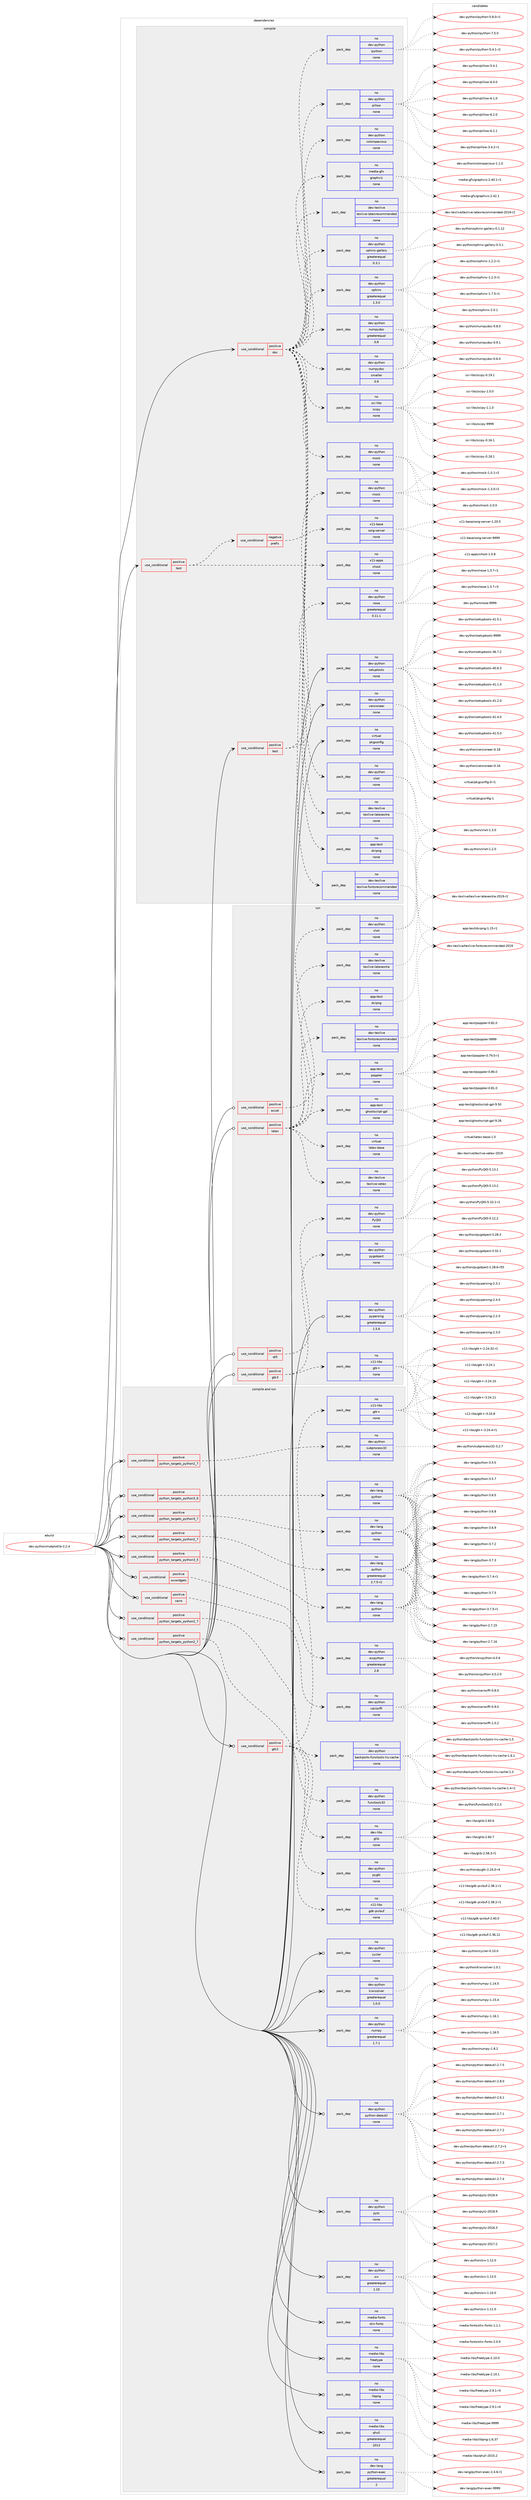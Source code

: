 digraph prolog {

# *************
# Graph options
# *************

newrank=true;
concentrate=true;
compound=true;
graph [rankdir=LR,fontname=Helvetica,fontsize=10,ranksep=1.5];#, ranksep=2.5, nodesep=0.2];
edge  [arrowhead=vee];
node  [fontname=Helvetica,fontsize=10];

# **********
# The ebuild
# **********

subgraph cluster_leftcol {
color=gray;
rank=same;
label=<<i>ebuild</i>>;
id [label="dev-python/matplotlib-2.2.4", color=red, width=4, href="../dev-python/matplotlib-2.2.4.svg"];
}

# ****************
# The dependencies
# ****************

subgraph cluster_midcol {
color=gray;
label=<<i>dependencies</i>>;
subgraph cluster_compile {
fillcolor="#eeeeee";
style=filled;
label=<<i>compile</i>>;
subgraph cond142387 {
dependency614170 [label=<<TABLE BORDER="0" CELLBORDER="1" CELLSPACING="0" CELLPADDING="4"><TR><TD ROWSPAN="3" CELLPADDING="10">use_conditional</TD></TR><TR><TD>positive</TD></TR><TR><TD>doc</TD></TR></TABLE>>, shape=none, color=red];
subgraph pack459979 {
dependency614171 [label=<<TABLE BORDER="0" CELLBORDER="1" CELLSPACING="0" CELLPADDING="4" WIDTH="220"><TR><TD ROWSPAN="6" CELLPADDING="30">pack_dep</TD></TR><TR><TD WIDTH="110">no</TD></TR><TR><TD>app-text</TD></TR><TR><TD>dvipng</TD></TR><TR><TD>none</TD></TR><TR><TD></TD></TR></TABLE>>, shape=none, color=blue];
}
dependency614170:e -> dependency614171:w [weight=20,style="dashed",arrowhead="vee"];
subgraph pack459980 {
dependency614172 [label=<<TABLE BORDER="0" CELLBORDER="1" CELLSPACING="0" CELLPADDING="4" WIDTH="220"><TR><TD ROWSPAN="6" CELLPADDING="30">pack_dep</TD></TR><TR><TD WIDTH="110">no</TD></TR><TR><TD>dev-python</TD></TR><TR><TD>colorspacious</TD></TR><TR><TD>none</TD></TR><TR><TD></TD></TR></TABLE>>, shape=none, color=blue];
}
dependency614170:e -> dependency614172:w [weight=20,style="dashed",arrowhead="vee"];
subgraph pack459981 {
dependency614173 [label=<<TABLE BORDER="0" CELLBORDER="1" CELLSPACING="0" CELLPADDING="4" WIDTH="220"><TR><TD ROWSPAN="6" CELLPADDING="30">pack_dep</TD></TR><TR><TD WIDTH="110">no</TD></TR><TR><TD>dev-python</TD></TR><TR><TD>pillow</TD></TR><TR><TD>none</TD></TR><TR><TD></TD></TR></TABLE>>, shape=none, color=blue];
}
dependency614170:e -> dependency614173:w [weight=20,style="dashed",arrowhead="vee"];
subgraph pack459982 {
dependency614174 [label=<<TABLE BORDER="0" CELLBORDER="1" CELLSPACING="0" CELLPADDING="4" WIDTH="220"><TR><TD ROWSPAN="6" CELLPADDING="30">pack_dep</TD></TR><TR><TD WIDTH="110">no</TD></TR><TR><TD>dev-python</TD></TR><TR><TD>ipython</TD></TR><TR><TD>none</TD></TR><TR><TD></TD></TR></TABLE>>, shape=none, color=blue];
}
dependency614170:e -> dependency614174:w [weight=20,style="dashed",arrowhead="vee"];
subgraph pack459983 {
dependency614175 [label=<<TABLE BORDER="0" CELLBORDER="1" CELLSPACING="0" CELLPADDING="4" WIDTH="220"><TR><TD ROWSPAN="6" CELLPADDING="30">pack_dep</TD></TR><TR><TD WIDTH="110">no</TD></TR><TR><TD>dev-python</TD></TR><TR><TD>mock</TD></TR><TR><TD>none</TD></TR><TR><TD></TD></TR></TABLE>>, shape=none, color=blue];
}
dependency614170:e -> dependency614175:w [weight=20,style="dashed",arrowhead="vee"];
subgraph pack459984 {
dependency614176 [label=<<TABLE BORDER="0" CELLBORDER="1" CELLSPACING="0" CELLPADDING="4" WIDTH="220"><TR><TD ROWSPAN="6" CELLPADDING="30">pack_dep</TD></TR><TR><TD WIDTH="110">no</TD></TR><TR><TD>dev-python</TD></TR><TR><TD>numpydoc</TD></TR><TR><TD>greaterequal</TD></TR><TR><TD>0.8</TD></TR></TABLE>>, shape=none, color=blue];
}
dependency614170:e -> dependency614176:w [weight=20,style="dashed",arrowhead="vee"];
subgraph pack459985 {
dependency614177 [label=<<TABLE BORDER="0" CELLBORDER="1" CELLSPACING="0" CELLPADDING="4" WIDTH="220"><TR><TD ROWSPAN="6" CELLPADDING="30">pack_dep</TD></TR><TR><TD WIDTH="110">no</TD></TR><TR><TD>dev-python</TD></TR><TR><TD>numpydoc</TD></TR><TR><TD>smaller</TD></TR><TR><TD>0.9</TD></TR></TABLE>>, shape=none, color=blue];
}
dependency614170:e -> dependency614177:w [weight=20,style="dashed",arrowhead="vee"];
subgraph pack459986 {
dependency614178 [label=<<TABLE BORDER="0" CELLBORDER="1" CELLSPACING="0" CELLPADDING="4" WIDTH="220"><TR><TD ROWSPAN="6" CELLPADDING="30">pack_dep</TD></TR><TR><TD WIDTH="110">no</TD></TR><TR><TD>sci-libs</TD></TR><TR><TD>scipy</TD></TR><TR><TD>none</TD></TR><TR><TD></TD></TR></TABLE>>, shape=none, color=blue];
}
dependency614170:e -> dependency614178:w [weight=20,style="dashed",arrowhead="vee"];
subgraph pack459987 {
dependency614179 [label=<<TABLE BORDER="0" CELLBORDER="1" CELLSPACING="0" CELLPADDING="4" WIDTH="220"><TR><TD ROWSPAN="6" CELLPADDING="30">pack_dep</TD></TR><TR><TD WIDTH="110">no</TD></TR><TR><TD>dev-python</TD></TR><TR><TD>sphinx</TD></TR><TR><TD>greaterequal</TD></TR><TR><TD>1.3.0</TD></TR></TABLE>>, shape=none, color=blue];
}
dependency614170:e -> dependency614179:w [weight=20,style="dashed",arrowhead="vee"];
subgraph pack459988 {
dependency614180 [label=<<TABLE BORDER="0" CELLBORDER="1" CELLSPACING="0" CELLPADDING="4" WIDTH="220"><TR><TD ROWSPAN="6" CELLPADDING="30">pack_dep</TD></TR><TR><TD WIDTH="110">no</TD></TR><TR><TD>dev-python</TD></TR><TR><TD>sphinx-gallery</TD></TR><TR><TD>greaterequal</TD></TR><TR><TD>0.3.1</TD></TR></TABLE>>, shape=none, color=blue];
}
dependency614170:e -> dependency614180:w [weight=20,style="dashed",arrowhead="vee"];
subgraph pack459989 {
dependency614181 [label=<<TABLE BORDER="0" CELLBORDER="1" CELLSPACING="0" CELLPADDING="4" WIDTH="220"><TR><TD ROWSPAN="6" CELLPADDING="30">pack_dep</TD></TR><TR><TD WIDTH="110">no</TD></TR><TR><TD>dev-python</TD></TR><TR><TD>xlwt</TD></TR><TR><TD>none</TD></TR><TR><TD></TD></TR></TABLE>>, shape=none, color=blue];
}
dependency614170:e -> dependency614181:w [weight=20,style="dashed",arrowhead="vee"];
subgraph pack459990 {
dependency614182 [label=<<TABLE BORDER="0" CELLBORDER="1" CELLSPACING="0" CELLPADDING="4" WIDTH="220"><TR><TD ROWSPAN="6" CELLPADDING="30">pack_dep</TD></TR><TR><TD WIDTH="110">no</TD></TR><TR><TD>dev-texlive</TD></TR><TR><TD>texlive-latexextra</TD></TR><TR><TD>none</TD></TR><TR><TD></TD></TR></TABLE>>, shape=none, color=blue];
}
dependency614170:e -> dependency614182:w [weight=20,style="dashed",arrowhead="vee"];
subgraph pack459991 {
dependency614183 [label=<<TABLE BORDER="0" CELLBORDER="1" CELLSPACING="0" CELLPADDING="4" WIDTH="220"><TR><TD ROWSPAN="6" CELLPADDING="30">pack_dep</TD></TR><TR><TD WIDTH="110">no</TD></TR><TR><TD>dev-texlive</TD></TR><TR><TD>texlive-fontsrecommended</TD></TR><TR><TD>none</TD></TR><TR><TD></TD></TR></TABLE>>, shape=none, color=blue];
}
dependency614170:e -> dependency614183:w [weight=20,style="dashed",arrowhead="vee"];
subgraph pack459992 {
dependency614184 [label=<<TABLE BORDER="0" CELLBORDER="1" CELLSPACING="0" CELLPADDING="4" WIDTH="220"><TR><TD ROWSPAN="6" CELLPADDING="30">pack_dep</TD></TR><TR><TD WIDTH="110">no</TD></TR><TR><TD>dev-texlive</TD></TR><TR><TD>texlive-latexrecommended</TD></TR><TR><TD>none</TD></TR><TR><TD></TD></TR></TABLE>>, shape=none, color=blue];
}
dependency614170:e -> dependency614184:w [weight=20,style="dashed",arrowhead="vee"];
subgraph pack459993 {
dependency614185 [label=<<TABLE BORDER="0" CELLBORDER="1" CELLSPACING="0" CELLPADDING="4" WIDTH="220"><TR><TD ROWSPAN="6" CELLPADDING="30">pack_dep</TD></TR><TR><TD WIDTH="110">no</TD></TR><TR><TD>media-gfx</TD></TR><TR><TD>graphviz</TD></TR><TR><TD>none</TD></TR><TR><TD></TD></TR></TABLE>>, shape=none, color=blue];
}
dependency614170:e -> dependency614185:w [weight=20,style="dashed",arrowhead="vee"];
}
id:e -> dependency614170:w [weight=20,style="solid",arrowhead="vee"];
subgraph cond142388 {
dependency614186 [label=<<TABLE BORDER="0" CELLBORDER="1" CELLSPACING="0" CELLPADDING="4"><TR><TD ROWSPAN="3" CELLPADDING="10">use_conditional</TD></TR><TR><TD>positive</TD></TR><TR><TD>test</TD></TR></TABLE>>, shape=none, color=red];
subgraph cond142389 {
dependency614187 [label=<<TABLE BORDER="0" CELLBORDER="1" CELLSPACING="0" CELLPADDING="4"><TR><TD ROWSPAN="3" CELLPADDING="10">use_conditional</TD></TR><TR><TD>negative</TD></TR><TR><TD>prefix</TD></TR></TABLE>>, shape=none, color=red];
subgraph pack459994 {
dependency614188 [label=<<TABLE BORDER="0" CELLBORDER="1" CELLSPACING="0" CELLPADDING="4" WIDTH="220"><TR><TD ROWSPAN="6" CELLPADDING="30">pack_dep</TD></TR><TR><TD WIDTH="110">no</TD></TR><TR><TD>x11-base</TD></TR><TR><TD>xorg-server</TD></TR><TR><TD>none</TD></TR><TR><TD></TD></TR></TABLE>>, shape=none, color=blue];
}
dependency614187:e -> dependency614188:w [weight=20,style="dashed",arrowhead="vee"];
}
dependency614186:e -> dependency614187:w [weight=20,style="dashed",arrowhead="vee"];
subgraph pack459995 {
dependency614189 [label=<<TABLE BORDER="0" CELLBORDER="1" CELLSPACING="0" CELLPADDING="4" WIDTH="220"><TR><TD ROWSPAN="6" CELLPADDING="30">pack_dep</TD></TR><TR><TD WIDTH="110">no</TD></TR><TR><TD>x11-apps</TD></TR><TR><TD>xhost</TD></TR><TR><TD>none</TD></TR><TR><TD></TD></TR></TABLE>>, shape=none, color=blue];
}
dependency614186:e -> dependency614189:w [weight=20,style="dashed",arrowhead="vee"];
}
id:e -> dependency614186:w [weight=20,style="solid",arrowhead="vee"];
subgraph cond142390 {
dependency614190 [label=<<TABLE BORDER="0" CELLBORDER="1" CELLSPACING="0" CELLPADDING="4"><TR><TD ROWSPAN="3" CELLPADDING="10">use_conditional</TD></TR><TR><TD>positive</TD></TR><TR><TD>test</TD></TR></TABLE>>, shape=none, color=red];
subgraph pack459996 {
dependency614191 [label=<<TABLE BORDER="0" CELLBORDER="1" CELLSPACING="0" CELLPADDING="4" WIDTH="220"><TR><TD ROWSPAN="6" CELLPADDING="30">pack_dep</TD></TR><TR><TD WIDTH="110">no</TD></TR><TR><TD>dev-python</TD></TR><TR><TD>mock</TD></TR><TR><TD>none</TD></TR><TR><TD></TD></TR></TABLE>>, shape=none, color=blue];
}
dependency614190:e -> dependency614191:w [weight=20,style="dashed",arrowhead="vee"];
subgraph pack459997 {
dependency614192 [label=<<TABLE BORDER="0" CELLBORDER="1" CELLSPACING="0" CELLPADDING="4" WIDTH="220"><TR><TD ROWSPAN="6" CELLPADDING="30">pack_dep</TD></TR><TR><TD WIDTH="110">no</TD></TR><TR><TD>dev-python</TD></TR><TR><TD>nose</TD></TR><TR><TD>greaterequal</TD></TR><TR><TD>0.11.1</TD></TR></TABLE>>, shape=none, color=blue];
}
dependency614190:e -> dependency614192:w [weight=20,style="dashed",arrowhead="vee"];
}
id:e -> dependency614190:w [weight=20,style="solid",arrowhead="vee"];
subgraph pack459998 {
dependency614193 [label=<<TABLE BORDER="0" CELLBORDER="1" CELLSPACING="0" CELLPADDING="4" WIDTH="220"><TR><TD ROWSPAN="6" CELLPADDING="30">pack_dep</TD></TR><TR><TD WIDTH="110">no</TD></TR><TR><TD>dev-python</TD></TR><TR><TD>setuptools</TD></TR><TR><TD>none</TD></TR><TR><TD></TD></TR></TABLE>>, shape=none, color=blue];
}
id:e -> dependency614193:w [weight=20,style="solid",arrowhead="vee"];
subgraph pack459999 {
dependency614194 [label=<<TABLE BORDER="0" CELLBORDER="1" CELLSPACING="0" CELLPADDING="4" WIDTH="220"><TR><TD ROWSPAN="6" CELLPADDING="30">pack_dep</TD></TR><TR><TD WIDTH="110">no</TD></TR><TR><TD>dev-python</TD></TR><TR><TD>versioneer</TD></TR><TR><TD>none</TD></TR><TR><TD></TD></TR></TABLE>>, shape=none, color=blue];
}
id:e -> dependency614194:w [weight=20,style="solid",arrowhead="vee"];
subgraph pack460000 {
dependency614195 [label=<<TABLE BORDER="0" CELLBORDER="1" CELLSPACING="0" CELLPADDING="4" WIDTH="220"><TR><TD ROWSPAN="6" CELLPADDING="30">pack_dep</TD></TR><TR><TD WIDTH="110">no</TD></TR><TR><TD>virtual</TD></TR><TR><TD>pkgconfig</TD></TR><TR><TD>none</TD></TR><TR><TD></TD></TR></TABLE>>, shape=none, color=blue];
}
id:e -> dependency614195:w [weight=20,style="solid",arrowhead="vee"];
}
subgraph cluster_compileandrun {
fillcolor="#eeeeee";
style=filled;
label=<<i>compile and run</i>>;
subgraph cond142391 {
dependency614196 [label=<<TABLE BORDER="0" CELLBORDER="1" CELLSPACING="0" CELLPADDING="4"><TR><TD ROWSPAN="3" CELLPADDING="10">use_conditional</TD></TR><TR><TD>positive</TD></TR><TR><TD>cairo</TD></TR></TABLE>>, shape=none, color=red];
subgraph pack460001 {
dependency614197 [label=<<TABLE BORDER="0" CELLBORDER="1" CELLSPACING="0" CELLPADDING="4" WIDTH="220"><TR><TD ROWSPAN="6" CELLPADDING="30">pack_dep</TD></TR><TR><TD WIDTH="110">no</TD></TR><TR><TD>dev-python</TD></TR><TR><TD>cairocffi</TD></TR><TR><TD>none</TD></TR><TR><TD></TD></TR></TABLE>>, shape=none, color=blue];
}
dependency614196:e -> dependency614197:w [weight=20,style="dashed",arrowhead="vee"];
}
id:e -> dependency614196:w [weight=20,style="solid",arrowhead="odotvee"];
subgraph cond142392 {
dependency614198 [label=<<TABLE BORDER="0" CELLBORDER="1" CELLSPACING="0" CELLPADDING="4"><TR><TD ROWSPAN="3" CELLPADDING="10">use_conditional</TD></TR><TR><TD>positive</TD></TR><TR><TD>gtk2</TD></TR></TABLE>>, shape=none, color=red];
subgraph pack460002 {
dependency614199 [label=<<TABLE BORDER="0" CELLBORDER="1" CELLSPACING="0" CELLPADDING="4" WIDTH="220"><TR><TD ROWSPAN="6" CELLPADDING="30">pack_dep</TD></TR><TR><TD WIDTH="110">no</TD></TR><TR><TD>dev-libs</TD></TR><TR><TD>glib</TD></TR><TR><TD>none</TD></TR><TR><TD></TD></TR></TABLE>>, shape=none, color=blue];
}
dependency614198:e -> dependency614199:w [weight=20,style="dashed",arrowhead="vee"];
subgraph pack460003 {
dependency614200 [label=<<TABLE BORDER="0" CELLBORDER="1" CELLSPACING="0" CELLPADDING="4" WIDTH="220"><TR><TD ROWSPAN="6" CELLPADDING="30">pack_dep</TD></TR><TR><TD WIDTH="110">no</TD></TR><TR><TD>x11-libs</TD></TR><TR><TD>gdk-pixbuf</TD></TR><TR><TD>none</TD></TR><TR><TD></TD></TR></TABLE>>, shape=none, color=blue];
}
dependency614198:e -> dependency614200:w [weight=20,style="dashed",arrowhead="vee"];
subgraph pack460004 {
dependency614201 [label=<<TABLE BORDER="0" CELLBORDER="1" CELLSPACING="0" CELLPADDING="4" WIDTH="220"><TR><TD ROWSPAN="6" CELLPADDING="30">pack_dep</TD></TR><TR><TD WIDTH="110">no</TD></TR><TR><TD>x11-libs</TD></TR><TR><TD>gtk+</TD></TR><TR><TD>none</TD></TR><TR><TD></TD></TR></TABLE>>, shape=none, color=blue];
}
dependency614198:e -> dependency614201:w [weight=20,style="dashed",arrowhead="vee"];
subgraph pack460005 {
dependency614202 [label=<<TABLE BORDER="0" CELLBORDER="1" CELLSPACING="0" CELLPADDING="4" WIDTH="220"><TR><TD ROWSPAN="6" CELLPADDING="30">pack_dep</TD></TR><TR><TD WIDTH="110">no</TD></TR><TR><TD>dev-python</TD></TR><TR><TD>pygtk</TD></TR><TR><TD>none</TD></TR><TR><TD></TD></TR></TABLE>>, shape=none, color=blue];
}
dependency614198:e -> dependency614202:w [weight=20,style="dashed",arrowhead="vee"];
}
id:e -> dependency614198:w [weight=20,style="solid",arrowhead="odotvee"];
subgraph cond142393 {
dependency614203 [label=<<TABLE BORDER="0" CELLBORDER="1" CELLSPACING="0" CELLPADDING="4"><TR><TD ROWSPAN="3" CELLPADDING="10">use_conditional</TD></TR><TR><TD>positive</TD></TR><TR><TD>python_targets_python2_7</TD></TR></TABLE>>, shape=none, color=red];
subgraph pack460006 {
dependency614204 [label=<<TABLE BORDER="0" CELLBORDER="1" CELLSPACING="0" CELLPADDING="4" WIDTH="220"><TR><TD ROWSPAN="6" CELLPADDING="30">pack_dep</TD></TR><TR><TD WIDTH="110">no</TD></TR><TR><TD>dev-lang</TD></TR><TR><TD>python</TD></TR><TR><TD>greaterequal</TD></TR><TR><TD>2.7.5-r2</TD></TR></TABLE>>, shape=none, color=blue];
}
dependency614203:e -> dependency614204:w [weight=20,style="dashed",arrowhead="vee"];
}
id:e -> dependency614203:w [weight=20,style="solid",arrowhead="odotvee"];
subgraph cond142394 {
dependency614205 [label=<<TABLE BORDER="0" CELLBORDER="1" CELLSPACING="0" CELLPADDING="4"><TR><TD ROWSPAN="3" CELLPADDING="10">use_conditional</TD></TR><TR><TD>positive</TD></TR><TR><TD>python_targets_python2_7</TD></TR></TABLE>>, shape=none, color=red];
subgraph pack460007 {
dependency614206 [label=<<TABLE BORDER="0" CELLBORDER="1" CELLSPACING="0" CELLPADDING="4" WIDTH="220"><TR><TD ROWSPAN="6" CELLPADDING="30">pack_dep</TD></TR><TR><TD WIDTH="110">no</TD></TR><TR><TD>dev-python</TD></TR><TR><TD>backports-functools-lru-cache</TD></TR><TR><TD>none</TD></TR><TR><TD></TD></TR></TABLE>>, shape=none, color=blue];
}
dependency614205:e -> dependency614206:w [weight=20,style="dashed",arrowhead="vee"];
}
id:e -> dependency614205:w [weight=20,style="solid",arrowhead="odotvee"];
subgraph cond142395 {
dependency614207 [label=<<TABLE BORDER="0" CELLBORDER="1" CELLSPACING="0" CELLPADDING="4"><TR><TD ROWSPAN="3" CELLPADDING="10">use_conditional</TD></TR><TR><TD>positive</TD></TR><TR><TD>python_targets_python2_7</TD></TR></TABLE>>, shape=none, color=red];
subgraph pack460008 {
dependency614208 [label=<<TABLE BORDER="0" CELLBORDER="1" CELLSPACING="0" CELLPADDING="4" WIDTH="220"><TR><TD ROWSPAN="6" CELLPADDING="30">pack_dep</TD></TR><TR><TD WIDTH="110">no</TD></TR><TR><TD>dev-python</TD></TR><TR><TD>functools32</TD></TR><TR><TD>none</TD></TR><TR><TD></TD></TR></TABLE>>, shape=none, color=blue];
}
dependency614207:e -> dependency614208:w [weight=20,style="dashed",arrowhead="vee"];
}
id:e -> dependency614207:w [weight=20,style="solid",arrowhead="odotvee"];
subgraph cond142396 {
dependency614209 [label=<<TABLE BORDER="0" CELLBORDER="1" CELLSPACING="0" CELLPADDING="4"><TR><TD ROWSPAN="3" CELLPADDING="10">use_conditional</TD></TR><TR><TD>positive</TD></TR><TR><TD>python_targets_python2_7</TD></TR></TABLE>>, shape=none, color=red];
subgraph pack460009 {
dependency614210 [label=<<TABLE BORDER="0" CELLBORDER="1" CELLSPACING="0" CELLPADDING="4" WIDTH="220"><TR><TD ROWSPAN="6" CELLPADDING="30">pack_dep</TD></TR><TR><TD WIDTH="110">no</TD></TR><TR><TD>dev-python</TD></TR><TR><TD>subprocess32</TD></TR><TR><TD>none</TD></TR><TR><TD></TD></TR></TABLE>>, shape=none, color=blue];
}
dependency614209:e -> dependency614210:w [weight=20,style="dashed",arrowhead="vee"];
}
id:e -> dependency614209:w [weight=20,style="solid",arrowhead="odotvee"];
subgraph cond142397 {
dependency614211 [label=<<TABLE BORDER="0" CELLBORDER="1" CELLSPACING="0" CELLPADDING="4"><TR><TD ROWSPAN="3" CELLPADDING="10">use_conditional</TD></TR><TR><TD>positive</TD></TR><TR><TD>python_targets_python3_5</TD></TR></TABLE>>, shape=none, color=red];
subgraph pack460010 {
dependency614212 [label=<<TABLE BORDER="0" CELLBORDER="1" CELLSPACING="0" CELLPADDING="4" WIDTH="220"><TR><TD ROWSPAN="6" CELLPADDING="30">pack_dep</TD></TR><TR><TD WIDTH="110">no</TD></TR><TR><TD>dev-lang</TD></TR><TR><TD>python</TD></TR><TR><TD>none</TD></TR><TR><TD></TD></TR></TABLE>>, shape=none, color=blue];
}
dependency614211:e -> dependency614212:w [weight=20,style="dashed",arrowhead="vee"];
}
id:e -> dependency614211:w [weight=20,style="solid",arrowhead="odotvee"];
subgraph cond142398 {
dependency614213 [label=<<TABLE BORDER="0" CELLBORDER="1" CELLSPACING="0" CELLPADDING="4"><TR><TD ROWSPAN="3" CELLPADDING="10">use_conditional</TD></TR><TR><TD>positive</TD></TR><TR><TD>python_targets_python3_6</TD></TR></TABLE>>, shape=none, color=red];
subgraph pack460011 {
dependency614214 [label=<<TABLE BORDER="0" CELLBORDER="1" CELLSPACING="0" CELLPADDING="4" WIDTH="220"><TR><TD ROWSPAN="6" CELLPADDING="30">pack_dep</TD></TR><TR><TD WIDTH="110">no</TD></TR><TR><TD>dev-lang</TD></TR><TR><TD>python</TD></TR><TR><TD>none</TD></TR><TR><TD></TD></TR></TABLE>>, shape=none, color=blue];
}
dependency614213:e -> dependency614214:w [weight=20,style="dashed",arrowhead="vee"];
}
id:e -> dependency614213:w [weight=20,style="solid",arrowhead="odotvee"];
subgraph cond142399 {
dependency614215 [label=<<TABLE BORDER="0" CELLBORDER="1" CELLSPACING="0" CELLPADDING="4"><TR><TD ROWSPAN="3" CELLPADDING="10">use_conditional</TD></TR><TR><TD>positive</TD></TR><TR><TD>python_targets_python3_7</TD></TR></TABLE>>, shape=none, color=red];
subgraph pack460012 {
dependency614216 [label=<<TABLE BORDER="0" CELLBORDER="1" CELLSPACING="0" CELLPADDING="4" WIDTH="220"><TR><TD ROWSPAN="6" CELLPADDING="30">pack_dep</TD></TR><TR><TD WIDTH="110">no</TD></TR><TR><TD>dev-lang</TD></TR><TR><TD>python</TD></TR><TR><TD>none</TD></TR><TR><TD></TD></TR></TABLE>>, shape=none, color=blue];
}
dependency614215:e -> dependency614216:w [weight=20,style="dashed",arrowhead="vee"];
}
id:e -> dependency614215:w [weight=20,style="solid",arrowhead="odotvee"];
subgraph cond142400 {
dependency614217 [label=<<TABLE BORDER="0" CELLBORDER="1" CELLSPACING="0" CELLPADDING="4"><TR><TD ROWSPAN="3" CELLPADDING="10">use_conditional</TD></TR><TR><TD>positive</TD></TR><TR><TD>wxwidgets</TD></TR></TABLE>>, shape=none, color=red];
subgraph pack460013 {
dependency614218 [label=<<TABLE BORDER="0" CELLBORDER="1" CELLSPACING="0" CELLPADDING="4" WIDTH="220"><TR><TD ROWSPAN="6" CELLPADDING="30">pack_dep</TD></TR><TR><TD WIDTH="110">no</TD></TR><TR><TD>dev-python</TD></TR><TR><TD>wxpython</TD></TR><TR><TD>greaterequal</TD></TR><TR><TD>2.8</TD></TR></TABLE>>, shape=none, color=blue];
}
dependency614217:e -> dependency614218:w [weight=20,style="dashed",arrowhead="vee"];
}
id:e -> dependency614217:w [weight=20,style="solid",arrowhead="odotvee"];
subgraph pack460014 {
dependency614219 [label=<<TABLE BORDER="0" CELLBORDER="1" CELLSPACING="0" CELLPADDING="4" WIDTH="220"><TR><TD ROWSPAN="6" CELLPADDING="30">pack_dep</TD></TR><TR><TD WIDTH="110">no</TD></TR><TR><TD>dev-lang</TD></TR><TR><TD>python-exec</TD></TR><TR><TD>greaterequal</TD></TR><TR><TD>2</TD></TR></TABLE>>, shape=none, color=blue];
}
id:e -> dependency614219:w [weight=20,style="solid",arrowhead="odotvee"];
subgraph pack460015 {
dependency614220 [label=<<TABLE BORDER="0" CELLBORDER="1" CELLSPACING="0" CELLPADDING="4" WIDTH="220"><TR><TD ROWSPAN="6" CELLPADDING="30">pack_dep</TD></TR><TR><TD WIDTH="110">no</TD></TR><TR><TD>dev-python</TD></TR><TR><TD>cycler</TD></TR><TR><TD>none</TD></TR><TR><TD></TD></TR></TABLE>>, shape=none, color=blue];
}
id:e -> dependency614220:w [weight=20,style="solid",arrowhead="odotvee"];
subgraph pack460016 {
dependency614221 [label=<<TABLE BORDER="0" CELLBORDER="1" CELLSPACING="0" CELLPADDING="4" WIDTH="220"><TR><TD ROWSPAN="6" CELLPADDING="30">pack_dep</TD></TR><TR><TD WIDTH="110">no</TD></TR><TR><TD>dev-python</TD></TR><TR><TD>kiwisolver</TD></TR><TR><TD>greaterequal</TD></TR><TR><TD>1.0.0</TD></TR></TABLE>>, shape=none, color=blue];
}
id:e -> dependency614221:w [weight=20,style="solid",arrowhead="odotvee"];
subgraph pack460017 {
dependency614222 [label=<<TABLE BORDER="0" CELLBORDER="1" CELLSPACING="0" CELLPADDING="4" WIDTH="220"><TR><TD ROWSPAN="6" CELLPADDING="30">pack_dep</TD></TR><TR><TD WIDTH="110">no</TD></TR><TR><TD>dev-python</TD></TR><TR><TD>numpy</TD></TR><TR><TD>greaterequal</TD></TR><TR><TD>1.7.1</TD></TR></TABLE>>, shape=none, color=blue];
}
id:e -> dependency614222:w [weight=20,style="solid",arrowhead="odotvee"];
subgraph pack460018 {
dependency614223 [label=<<TABLE BORDER="0" CELLBORDER="1" CELLSPACING="0" CELLPADDING="4" WIDTH="220"><TR><TD ROWSPAN="6" CELLPADDING="30">pack_dep</TD></TR><TR><TD WIDTH="110">no</TD></TR><TR><TD>dev-python</TD></TR><TR><TD>python-dateutil</TD></TR><TR><TD>none</TD></TR><TR><TD></TD></TR></TABLE>>, shape=none, color=blue];
}
id:e -> dependency614223:w [weight=20,style="solid",arrowhead="odotvee"];
subgraph pack460019 {
dependency614224 [label=<<TABLE BORDER="0" CELLBORDER="1" CELLSPACING="0" CELLPADDING="4" WIDTH="220"><TR><TD ROWSPAN="6" CELLPADDING="30">pack_dep</TD></TR><TR><TD WIDTH="110">no</TD></TR><TR><TD>dev-python</TD></TR><TR><TD>pytz</TD></TR><TR><TD>none</TD></TR><TR><TD></TD></TR></TABLE>>, shape=none, color=blue];
}
id:e -> dependency614224:w [weight=20,style="solid",arrowhead="odotvee"];
subgraph pack460020 {
dependency614225 [label=<<TABLE BORDER="0" CELLBORDER="1" CELLSPACING="0" CELLPADDING="4" WIDTH="220"><TR><TD ROWSPAN="6" CELLPADDING="30">pack_dep</TD></TR><TR><TD WIDTH="110">no</TD></TR><TR><TD>dev-python</TD></TR><TR><TD>six</TD></TR><TR><TD>greaterequal</TD></TR><TR><TD>1.10</TD></TR></TABLE>>, shape=none, color=blue];
}
id:e -> dependency614225:w [weight=20,style="solid",arrowhead="odotvee"];
subgraph pack460021 {
dependency614226 [label=<<TABLE BORDER="0" CELLBORDER="1" CELLSPACING="0" CELLPADDING="4" WIDTH="220"><TR><TD ROWSPAN="6" CELLPADDING="30">pack_dep</TD></TR><TR><TD WIDTH="110">no</TD></TR><TR><TD>media-fonts</TD></TR><TR><TD>stix-fonts</TD></TR><TR><TD>none</TD></TR><TR><TD></TD></TR></TABLE>>, shape=none, color=blue];
}
id:e -> dependency614226:w [weight=20,style="solid",arrowhead="odotvee"];
subgraph pack460022 {
dependency614227 [label=<<TABLE BORDER="0" CELLBORDER="1" CELLSPACING="0" CELLPADDING="4" WIDTH="220"><TR><TD ROWSPAN="6" CELLPADDING="30">pack_dep</TD></TR><TR><TD WIDTH="110">no</TD></TR><TR><TD>media-libs</TD></TR><TR><TD>freetype</TD></TR><TR><TD>none</TD></TR><TR><TD></TD></TR></TABLE>>, shape=none, color=blue];
}
id:e -> dependency614227:w [weight=20,style="solid",arrowhead="odotvee"];
subgraph pack460023 {
dependency614228 [label=<<TABLE BORDER="0" CELLBORDER="1" CELLSPACING="0" CELLPADDING="4" WIDTH="220"><TR><TD ROWSPAN="6" CELLPADDING="30">pack_dep</TD></TR><TR><TD WIDTH="110">no</TD></TR><TR><TD>media-libs</TD></TR><TR><TD>libpng</TD></TR><TR><TD>none</TD></TR><TR><TD></TD></TR></TABLE>>, shape=none, color=blue];
}
id:e -> dependency614228:w [weight=20,style="solid",arrowhead="odotvee"];
subgraph pack460024 {
dependency614229 [label=<<TABLE BORDER="0" CELLBORDER="1" CELLSPACING="0" CELLPADDING="4" WIDTH="220"><TR><TD ROWSPAN="6" CELLPADDING="30">pack_dep</TD></TR><TR><TD WIDTH="110">no</TD></TR><TR><TD>media-libs</TD></TR><TR><TD>qhull</TD></TR><TR><TD>greaterequal</TD></TR><TR><TD>2013</TD></TR></TABLE>>, shape=none, color=blue];
}
id:e -> dependency614229:w [weight=20,style="solid",arrowhead="odotvee"];
}
subgraph cluster_run {
fillcolor="#eeeeee";
style=filled;
label=<<i>run</i>>;
subgraph cond142401 {
dependency614230 [label=<<TABLE BORDER="0" CELLBORDER="1" CELLSPACING="0" CELLPADDING="4"><TR><TD ROWSPAN="3" CELLPADDING="10">use_conditional</TD></TR><TR><TD>positive</TD></TR><TR><TD>excel</TD></TR></TABLE>>, shape=none, color=red];
subgraph pack460025 {
dependency614231 [label=<<TABLE BORDER="0" CELLBORDER="1" CELLSPACING="0" CELLPADDING="4" WIDTH="220"><TR><TD ROWSPAN="6" CELLPADDING="30">pack_dep</TD></TR><TR><TD WIDTH="110">no</TD></TR><TR><TD>dev-python</TD></TR><TR><TD>xlwt</TD></TR><TR><TD>none</TD></TR><TR><TD></TD></TR></TABLE>>, shape=none, color=blue];
}
dependency614230:e -> dependency614231:w [weight=20,style="dashed",arrowhead="vee"];
}
id:e -> dependency614230:w [weight=20,style="solid",arrowhead="odot"];
subgraph cond142402 {
dependency614232 [label=<<TABLE BORDER="0" CELLBORDER="1" CELLSPACING="0" CELLPADDING="4"><TR><TD ROWSPAN="3" CELLPADDING="10">use_conditional</TD></TR><TR><TD>positive</TD></TR><TR><TD>gtk3</TD></TR></TABLE>>, shape=none, color=red];
subgraph pack460026 {
dependency614233 [label=<<TABLE BORDER="0" CELLBORDER="1" CELLSPACING="0" CELLPADDING="4" WIDTH="220"><TR><TD ROWSPAN="6" CELLPADDING="30">pack_dep</TD></TR><TR><TD WIDTH="110">no</TD></TR><TR><TD>dev-python</TD></TR><TR><TD>pygobject</TD></TR><TR><TD>none</TD></TR><TR><TD></TD></TR></TABLE>>, shape=none, color=blue];
}
dependency614232:e -> dependency614233:w [weight=20,style="dashed",arrowhead="vee"];
subgraph pack460027 {
dependency614234 [label=<<TABLE BORDER="0" CELLBORDER="1" CELLSPACING="0" CELLPADDING="4" WIDTH="220"><TR><TD ROWSPAN="6" CELLPADDING="30">pack_dep</TD></TR><TR><TD WIDTH="110">no</TD></TR><TR><TD>x11-libs</TD></TR><TR><TD>gtk+</TD></TR><TR><TD>none</TD></TR><TR><TD></TD></TR></TABLE>>, shape=none, color=blue];
}
dependency614232:e -> dependency614234:w [weight=20,style="dashed",arrowhead="vee"];
}
id:e -> dependency614232:w [weight=20,style="solid",arrowhead="odot"];
subgraph cond142403 {
dependency614235 [label=<<TABLE BORDER="0" CELLBORDER="1" CELLSPACING="0" CELLPADDING="4"><TR><TD ROWSPAN="3" CELLPADDING="10">use_conditional</TD></TR><TR><TD>positive</TD></TR><TR><TD>latex</TD></TR></TABLE>>, shape=none, color=red];
subgraph pack460028 {
dependency614236 [label=<<TABLE BORDER="0" CELLBORDER="1" CELLSPACING="0" CELLPADDING="4" WIDTH="220"><TR><TD ROWSPAN="6" CELLPADDING="30">pack_dep</TD></TR><TR><TD WIDTH="110">no</TD></TR><TR><TD>virtual</TD></TR><TR><TD>latex-base</TD></TR><TR><TD>none</TD></TR><TR><TD></TD></TR></TABLE>>, shape=none, color=blue];
}
dependency614235:e -> dependency614236:w [weight=20,style="dashed",arrowhead="vee"];
subgraph pack460029 {
dependency614237 [label=<<TABLE BORDER="0" CELLBORDER="1" CELLSPACING="0" CELLPADDING="4" WIDTH="220"><TR><TD ROWSPAN="6" CELLPADDING="30">pack_dep</TD></TR><TR><TD WIDTH="110">no</TD></TR><TR><TD>app-text</TD></TR><TR><TD>ghostscript-gpl</TD></TR><TR><TD>none</TD></TR><TR><TD></TD></TR></TABLE>>, shape=none, color=blue];
}
dependency614235:e -> dependency614237:w [weight=20,style="dashed",arrowhead="vee"];
subgraph pack460030 {
dependency614238 [label=<<TABLE BORDER="0" CELLBORDER="1" CELLSPACING="0" CELLPADDING="4" WIDTH="220"><TR><TD ROWSPAN="6" CELLPADDING="30">pack_dep</TD></TR><TR><TD WIDTH="110">no</TD></TR><TR><TD>app-text</TD></TR><TR><TD>dvipng</TD></TR><TR><TD>none</TD></TR><TR><TD></TD></TR></TABLE>>, shape=none, color=blue];
}
dependency614235:e -> dependency614238:w [weight=20,style="dashed",arrowhead="vee"];
subgraph pack460031 {
dependency614239 [label=<<TABLE BORDER="0" CELLBORDER="1" CELLSPACING="0" CELLPADDING="4" WIDTH="220"><TR><TD ROWSPAN="6" CELLPADDING="30">pack_dep</TD></TR><TR><TD WIDTH="110">no</TD></TR><TR><TD>app-text</TD></TR><TR><TD>poppler</TD></TR><TR><TD>none</TD></TR><TR><TD></TD></TR></TABLE>>, shape=none, color=blue];
}
dependency614235:e -> dependency614239:w [weight=20,style="dashed",arrowhead="vee"];
subgraph pack460032 {
dependency614240 [label=<<TABLE BORDER="0" CELLBORDER="1" CELLSPACING="0" CELLPADDING="4" WIDTH="220"><TR><TD ROWSPAN="6" CELLPADDING="30">pack_dep</TD></TR><TR><TD WIDTH="110">no</TD></TR><TR><TD>dev-texlive</TD></TR><TR><TD>texlive-fontsrecommended</TD></TR><TR><TD>none</TD></TR><TR><TD></TD></TR></TABLE>>, shape=none, color=blue];
}
dependency614235:e -> dependency614240:w [weight=20,style="dashed",arrowhead="vee"];
subgraph pack460033 {
dependency614241 [label=<<TABLE BORDER="0" CELLBORDER="1" CELLSPACING="0" CELLPADDING="4" WIDTH="220"><TR><TD ROWSPAN="6" CELLPADDING="30">pack_dep</TD></TR><TR><TD WIDTH="110">no</TD></TR><TR><TD>dev-texlive</TD></TR><TR><TD>texlive-latexextra</TD></TR><TR><TD>none</TD></TR><TR><TD></TD></TR></TABLE>>, shape=none, color=blue];
}
dependency614235:e -> dependency614241:w [weight=20,style="dashed",arrowhead="vee"];
subgraph pack460034 {
dependency614242 [label=<<TABLE BORDER="0" CELLBORDER="1" CELLSPACING="0" CELLPADDING="4" WIDTH="220"><TR><TD ROWSPAN="6" CELLPADDING="30">pack_dep</TD></TR><TR><TD WIDTH="110">no</TD></TR><TR><TD>dev-texlive</TD></TR><TR><TD>texlive-xetex</TD></TR><TR><TD>none</TD></TR><TR><TD></TD></TR></TABLE>>, shape=none, color=blue];
}
dependency614235:e -> dependency614242:w [weight=20,style="dashed",arrowhead="vee"];
}
id:e -> dependency614235:w [weight=20,style="solid",arrowhead="odot"];
subgraph cond142404 {
dependency614243 [label=<<TABLE BORDER="0" CELLBORDER="1" CELLSPACING="0" CELLPADDING="4"><TR><TD ROWSPAN="3" CELLPADDING="10">use_conditional</TD></TR><TR><TD>positive</TD></TR><TR><TD>qt5</TD></TR></TABLE>>, shape=none, color=red];
subgraph pack460035 {
dependency614244 [label=<<TABLE BORDER="0" CELLBORDER="1" CELLSPACING="0" CELLPADDING="4" WIDTH="220"><TR><TD ROWSPAN="6" CELLPADDING="30">pack_dep</TD></TR><TR><TD WIDTH="110">no</TD></TR><TR><TD>dev-python</TD></TR><TR><TD>PyQt5</TD></TR><TR><TD>none</TD></TR><TR><TD></TD></TR></TABLE>>, shape=none, color=blue];
}
dependency614243:e -> dependency614244:w [weight=20,style="dashed",arrowhead="vee"];
}
id:e -> dependency614243:w [weight=20,style="solid",arrowhead="odot"];
subgraph pack460036 {
dependency614245 [label=<<TABLE BORDER="0" CELLBORDER="1" CELLSPACING="0" CELLPADDING="4" WIDTH="220"><TR><TD ROWSPAN="6" CELLPADDING="30">pack_dep</TD></TR><TR><TD WIDTH="110">no</TD></TR><TR><TD>dev-python</TD></TR><TR><TD>pyparsing</TD></TR><TR><TD>greaterequal</TD></TR><TR><TD>1.5.6</TD></TR></TABLE>>, shape=none, color=blue];
}
id:e -> dependency614245:w [weight=20,style="solid",arrowhead="odot"];
}
}

# **************
# The candidates
# **************

subgraph cluster_choices {
rank=same;
color=gray;
label=<<i>candidates</i>>;

subgraph choice459979 {
color=black;
nodesep=1;
choice97112112451161011201164710011810511211010345494649534511449 [label="app-text/dvipng-1.15-r1", color=red, width=4,href="../app-text/dvipng-1.15-r1.svg"];
dependency614171:e -> choice97112112451161011201164710011810511211010345494649534511449:w [style=dotted,weight="100"];
}
subgraph choice459980 {
color=black;
nodesep=1;
choice1001011184511212111610411111047991111081111141151129799105111117115454946494648 [label="dev-python/colorspacious-1.1.0", color=red, width=4,href="../dev-python/colorspacious-1.1.0.svg"];
dependency614172:e -> choice1001011184511212111610411111047991111081111141151129799105111117115454946494648:w [style=dotted,weight="100"];
}
subgraph choice459981 {
color=black;
nodesep=1;
choice10010111845112121116104111110471121051081081111194551465246504511449 [label="dev-python/pillow-3.4.2-r1", color=red, width=4,href="../dev-python/pillow-3.4.2-r1.svg"];
choice1001011184511212111610411111047112105108108111119455346524649 [label="dev-python/pillow-5.4.1", color=red, width=4,href="../dev-python/pillow-5.4.1.svg"];
choice1001011184511212111610411111047112105108108111119455446484648 [label="dev-python/pillow-6.0.0", color=red, width=4,href="../dev-python/pillow-6.0.0.svg"];
choice1001011184511212111610411111047112105108108111119455446494648 [label="dev-python/pillow-6.1.0", color=red, width=4,href="../dev-python/pillow-6.1.0.svg"];
choice1001011184511212111610411111047112105108108111119455446504648 [label="dev-python/pillow-6.2.0", color=red, width=4,href="../dev-python/pillow-6.2.0.svg"];
choice1001011184511212111610411111047112105108108111119455446504649 [label="dev-python/pillow-6.2.1", color=red, width=4,href="../dev-python/pillow-6.2.1.svg"];
dependency614173:e -> choice10010111845112121116104111110471121051081081111194551465246504511449:w [style=dotted,weight="100"];
dependency614173:e -> choice1001011184511212111610411111047112105108108111119455346524649:w [style=dotted,weight="100"];
dependency614173:e -> choice1001011184511212111610411111047112105108108111119455446484648:w [style=dotted,weight="100"];
dependency614173:e -> choice1001011184511212111610411111047112105108108111119455446494648:w [style=dotted,weight="100"];
dependency614173:e -> choice1001011184511212111610411111047112105108108111119455446504648:w [style=dotted,weight="100"];
dependency614173:e -> choice1001011184511212111610411111047112105108108111119455446504649:w [style=dotted,weight="100"];
}
subgraph choice459982 {
color=black;
nodesep=1;
choice10010111845112121116104111110471051121211161041111104553465246494511450 [label="dev-python/ipython-5.4.1-r2", color=red, width=4,href="../dev-python/ipython-5.4.1-r2.svg"];
choice10010111845112121116104111110471051121211161041111104553465646484511449 [label="dev-python/ipython-5.8.0-r1", color=red, width=4,href="../dev-python/ipython-5.8.0-r1.svg"];
choice1001011184511212111610411111047105112121116104111110455546534648 [label="dev-python/ipython-7.5.0", color=red, width=4,href="../dev-python/ipython-7.5.0.svg"];
dependency614174:e -> choice10010111845112121116104111110471051121211161041111104553465246494511450:w [style=dotted,weight="100"];
dependency614174:e -> choice10010111845112121116104111110471051121211161041111104553465646484511449:w [style=dotted,weight="100"];
dependency614174:e -> choice1001011184511212111610411111047105112121116104111110455546534648:w [style=dotted,weight="100"];
}
subgraph choice459983 {
color=black;
nodesep=1;
choice1001011184511212111610411111047109111991074549464846494511450 [label="dev-python/mock-1.0.1-r2", color=red, width=4,href="../dev-python/mock-1.0.1-r2.svg"];
choice1001011184511212111610411111047109111991074549465146484511450 [label="dev-python/mock-1.3.0-r2", color=red, width=4,href="../dev-python/mock-1.3.0-r2.svg"];
choice100101118451121211161041111104710911199107455046484648 [label="dev-python/mock-2.0.0", color=red, width=4,href="../dev-python/mock-2.0.0.svg"];
dependency614175:e -> choice1001011184511212111610411111047109111991074549464846494511450:w [style=dotted,weight="100"];
dependency614175:e -> choice1001011184511212111610411111047109111991074549465146484511450:w [style=dotted,weight="100"];
dependency614175:e -> choice100101118451121211161041111104710911199107455046484648:w [style=dotted,weight="100"];
}
subgraph choice459984 {
color=black;
nodesep=1;
choice100101118451121211161041111104711011710911212110011199454846544648 [label="dev-python/numpydoc-0.6.0", color=red, width=4,href="../dev-python/numpydoc-0.6.0.svg"];
choice100101118451121211161041111104711011710911212110011199454846564648 [label="dev-python/numpydoc-0.8.0", color=red, width=4,href="../dev-python/numpydoc-0.8.0.svg"];
choice100101118451121211161041111104711011710911212110011199454846574649 [label="dev-python/numpydoc-0.9.1", color=red, width=4,href="../dev-python/numpydoc-0.9.1.svg"];
dependency614176:e -> choice100101118451121211161041111104711011710911212110011199454846544648:w [style=dotted,weight="100"];
dependency614176:e -> choice100101118451121211161041111104711011710911212110011199454846564648:w [style=dotted,weight="100"];
dependency614176:e -> choice100101118451121211161041111104711011710911212110011199454846574649:w [style=dotted,weight="100"];
}
subgraph choice459985 {
color=black;
nodesep=1;
choice100101118451121211161041111104711011710911212110011199454846544648 [label="dev-python/numpydoc-0.6.0", color=red, width=4,href="../dev-python/numpydoc-0.6.0.svg"];
choice100101118451121211161041111104711011710911212110011199454846564648 [label="dev-python/numpydoc-0.8.0", color=red, width=4,href="../dev-python/numpydoc-0.8.0.svg"];
choice100101118451121211161041111104711011710911212110011199454846574649 [label="dev-python/numpydoc-0.9.1", color=red, width=4,href="../dev-python/numpydoc-0.9.1.svg"];
dependency614177:e -> choice100101118451121211161041111104711011710911212110011199454846544648:w [style=dotted,weight="100"];
dependency614177:e -> choice100101118451121211161041111104711011710911212110011199454846564648:w [style=dotted,weight="100"];
dependency614177:e -> choice100101118451121211161041111104711011710911212110011199454846574649:w [style=dotted,weight="100"];
}
subgraph choice459986 {
color=black;
nodesep=1;
choice115991054510810598115471159910511212145484649544649 [label="sci-libs/scipy-0.16.1", color=red, width=4,href="../sci-libs/scipy-0.16.1.svg"];
choice115991054510810598115471159910511212145484649564649 [label="sci-libs/scipy-0.18.1", color=red, width=4,href="../sci-libs/scipy-0.18.1.svg"];
choice115991054510810598115471159910511212145484649574649 [label="sci-libs/scipy-0.19.1", color=red, width=4,href="../sci-libs/scipy-0.19.1.svg"];
choice1159910545108105981154711599105112121454946484648 [label="sci-libs/scipy-1.0.0", color=red, width=4,href="../sci-libs/scipy-1.0.0.svg"];
choice1159910545108105981154711599105112121454946494648 [label="sci-libs/scipy-1.1.0", color=red, width=4,href="../sci-libs/scipy-1.1.0.svg"];
choice11599105451081059811547115991051121214557575757 [label="sci-libs/scipy-9999", color=red, width=4,href="../sci-libs/scipy-9999.svg"];
dependency614178:e -> choice115991054510810598115471159910511212145484649544649:w [style=dotted,weight="100"];
dependency614178:e -> choice115991054510810598115471159910511212145484649564649:w [style=dotted,weight="100"];
dependency614178:e -> choice115991054510810598115471159910511212145484649574649:w [style=dotted,weight="100"];
dependency614178:e -> choice1159910545108105981154711599105112121454946484648:w [style=dotted,weight="100"];
dependency614178:e -> choice1159910545108105981154711599105112121454946494648:w [style=dotted,weight="100"];
dependency614178:e -> choice11599105451081059811547115991051121214557575757:w [style=dotted,weight="100"];
}
subgraph choice459987 {
color=black;
nodesep=1;
choice10010111845112121116104111110471151121041051101204549465046504511449 [label="dev-python/sphinx-1.2.2-r1", color=red, width=4,href="../dev-python/sphinx-1.2.2-r1.svg"];
choice10010111845112121116104111110471151121041051101204549465046514511449 [label="dev-python/sphinx-1.2.3-r1", color=red, width=4,href="../dev-python/sphinx-1.2.3-r1.svg"];
choice10010111845112121116104111110471151121041051101204549465546534511449 [label="dev-python/sphinx-1.7.5-r1", color=red, width=4,href="../dev-python/sphinx-1.7.5-r1.svg"];
choice1001011184511212111610411111047115112104105110120455046484649 [label="dev-python/sphinx-2.0.1", color=red, width=4,href="../dev-python/sphinx-2.0.1.svg"];
dependency614179:e -> choice10010111845112121116104111110471151121041051101204549465046504511449:w [style=dotted,weight="100"];
dependency614179:e -> choice10010111845112121116104111110471151121041051101204549465046514511449:w [style=dotted,weight="100"];
dependency614179:e -> choice10010111845112121116104111110471151121041051101204549465546534511449:w [style=dotted,weight="100"];
dependency614179:e -> choice1001011184511212111610411111047115112104105110120455046484649:w [style=dotted,weight="100"];
}
subgraph choice459988 {
color=black;
nodesep=1;
choice1001011184511212111610411111047115112104105110120451039710810810111412145484649464950 [label="dev-python/sphinx-gallery-0.1.12", color=red, width=4,href="../dev-python/sphinx-gallery-0.1.12.svg"];
choice10010111845112121116104111110471151121041051101204510397108108101114121454846514649 [label="dev-python/sphinx-gallery-0.3.1", color=red, width=4,href="../dev-python/sphinx-gallery-0.3.1.svg"];
dependency614180:e -> choice1001011184511212111610411111047115112104105110120451039710810810111412145484649464950:w [style=dotted,weight="100"];
dependency614180:e -> choice10010111845112121116104111110471151121041051101204510397108108101114121454846514649:w [style=dotted,weight="100"];
}
subgraph choice459989 {
color=black;
nodesep=1;
choice1001011184511212111610411111047120108119116454946504648 [label="dev-python/xlwt-1.2.0", color=red, width=4,href="../dev-python/xlwt-1.2.0.svg"];
choice1001011184511212111610411111047120108119116454946514648 [label="dev-python/xlwt-1.3.0", color=red, width=4,href="../dev-python/xlwt-1.3.0.svg"];
dependency614181:e -> choice1001011184511212111610411111047120108119116454946504648:w [style=dotted,weight="100"];
dependency614181:e -> choice1001011184511212111610411111047120108119116454946514648:w [style=dotted,weight="100"];
}
subgraph choice459990 {
color=black;
nodesep=1;
choice100101118451161011201081051181014711610112010810511810145108971161011201011201161149745504849574511450 [label="dev-texlive/texlive-latexextra-2019-r2", color=red, width=4,href="../dev-texlive/texlive-latexextra-2019-r2.svg"];
dependency614182:e -> choice100101118451161011201081051181014711610112010810511810145108971161011201011201161149745504849574511450:w [style=dotted,weight="100"];
}
subgraph choice459991 {
color=black;
nodesep=1;
choice100101118451161011201081051181014711610112010810511810145102111110116115114101991111091091011101001011004550484957 [label="dev-texlive/texlive-fontsrecommended-2019", color=red, width=4,href="../dev-texlive/texlive-fontsrecommended-2019.svg"];
dependency614183:e -> choice100101118451161011201081051181014711610112010810511810145102111110116115114101991111091091011101001011004550484957:w [style=dotted,weight="100"];
}
subgraph choice459992 {
color=black;
nodesep=1;
choice100101118451161011201081051181014711610112010810511810145108971161011201141019911110910910111010010110045504849574511450 [label="dev-texlive/texlive-latexrecommended-2019-r2", color=red, width=4,href="../dev-texlive/texlive-latexrecommended-2019-r2.svg"];
dependency614184:e -> choice100101118451161011201081051181014711610112010810511810145108971161011201141019911110910910111010010110045504849574511450:w [style=dotted,weight="100"];
}
subgraph choice459993 {
color=black;
nodesep=1;
choice10910110010597451031021204710311497112104118105122455046524846494511449 [label="media-gfx/graphviz-2.40.1-r1", color=red, width=4,href="../media-gfx/graphviz-2.40.1-r1.svg"];
choice1091011001059745103102120471031149711210411810512245504652504649 [label="media-gfx/graphviz-2.42.1", color=red, width=4,href="../media-gfx/graphviz-2.42.1.svg"];
dependency614185:e -> choice10910110010597451031021204710311497112104118105122455046524846494511449:w [style=dotted,weight="100"];
dependency614185:e -> choice1091011001059745103102120471031149711210411810512245504652504649:w [style=dotted,weight="100"];
}
subgraph choice459994 {
color=black;
nodesep=1;
choice1204949459897115101471201111141034511510111411810111445494650484653 [label="x11-base/xorg-server-1.20.5", color=red, width=4,href="../x11-base/xorg-server-1.20.5.svg"];
choice120494945989711510147120111114103451151011141181011144557575757 [label="x11-base/xorg-server-9999", color=red, width=4,href="../x11-base/xorg-server-9999.svg"];
dependency614188:e -> choice1204949459897115101471201111141034511510111411810111445494650484653:w [style=dotted,weight="100"];
dependency614188:e -> choice120494945989711510147120111114103451151011141181011144557575757:w [style=dotted,weight="100"];
}
subgraph choice459995 {
color=black;
nodesep=1;
choice1204949459711211211547120104111115116454946484656 [label="x11-apps/xhost-1.0.8", color=red, width=4,href="../x11-apps/xhost-1.0.8.svg"];
dependency614189:e -> choice1204949459711211211547120104111115116454946484656:w [style=dotted,weight="100"];
}
subgraph choice459996 {
color=black;
nodesep=1;
choice1001011184511212111610411111047109111991074549464846494511450 [label="dev-python/mock-1.0.1-r2", color=red, width=4,href="../dev-python/mock-1.0.1-r2.svg"];
choice1001011184511212111610411111047109111991074549465146484511450 [label="dev-python/mock-1.3.0-r2", color=red, width=4,href="../dev-python/mock-1.3.0-r2.svg"];
choice100101118451121211161041111104710911199107455046484648 [label="dev-python/mock-2.0.0", color=red, width=4,href="../dev-python/mock-2.0.0.svg"];
dependency614191:e -> choice1001011184511212111610411111047109111991074549464846494511450:w [style=dotted,weight="100"];
dependency614191:e -> choice1001011184511212111610411111047109111991074549465146484511450:w [style=dotted,weight="100"];
dependency614191:e -> choice100101118451121211161041111104710911199107455046484648:w [style=dotted,weight="100"];
}
subgraph choice459997 {
color=black;
nodesep=1;
choice10010111845112121116104111110471101111151014549465146554511449 [label="dev-python/nose-1.3.7-r1", color=red, width=4,href="../dev-python/nose-1.3.7-r1.svg"];
choice10010111845112121116104111110471101111151014549465146554511451 [label="dev-python/nose-1.3.7-r3", color=red, width=4,href="../dev-python/nose-1.3.7-r3.svg"];
choice10010111845112121116104111110471101111151014557575757 [label="dev-python/nose-9999", color=red, width=4,href="../dev-python/nose-9999.svg"];
dependency614192:e -> choice10010111845112121116104111110471101111151014549465146554511449:w [style=dotted,weight="100"];
dependency614192:e -> choice10010111845112121116104111110471101111151014549465146554511451:w [style=dotted,weight="100"];
dependency614192:e -> choice10010111845112121116104111110471101111151014557575757:w [style=dotted,weight="100"];
}
subgraph choice459998 {
color=black;
nodesep=1;
choice100101118451121211161041111104711510111611711211611111110811545515446554650 [label="dev-python/setuptools-36.7.2", color=red, width=4,href="../dev-python/setuptools-36.7.2.svg"];
choice100101118451121211161041111104711510111611711211611111110811545524846544651 [label="dev-python/setuptools-40.6.3", color=red, width=4,href="../dev-python/setuptools-40.6.3.svg"];
choice100101118451121211161041111104711510111611711211611111110811545524946494648 [label="dev-python/setuptools-41.1.0", color=red, width=4,href="../dev-python/setuptools-41.1.0.svg"];
choice100101118451121211161041111104711510111611711211611111110811545524946504648 [label="dev-python/setuptools-41.2.0", color=red, width=4,href="../dev-python/setuptools-41.2.0.svg"];
choice100101118451121211161041111104711510111611711211611111110811545524946524648 [label="dev-python/setuptools-41.4.0", color=red, width=4,href="../dev-python/setuptools-41.4.0.svg"];
choice100101118451121211161041111104711510111611711211611111110811545524946534648 [label="dev-python/setuptools-41.5.0", color=red, width=4,href="../dev-python/setuptools-41.5.0.svg"];
choice100101118451121211161041111104711510111611711211611111110811545524946534649 [label="dev-python/setuptools-41.5.1", color=red, width=4,href="../dev-python/setuptools-41.5.1.svg"];
choice10010111845112121116104111110471151011161171121161111111081154557575757 [label="dev-python/setuptools-9999", color=red, width=4,href="../dev-python/setuptools-9999.svg"];
dependency614193:e -> choice100101118451121211161041111104711510111611711211611111110811545515446554650:w [style=dotted,weight="100"];
dependency614193:e -> choice100101118451121211161041111104711510111611711211611111110811545524846544651:w [style=dotted,weight="100"];
dependency614193:e -> choice100101118451121211161041111104711510111611711211611111110811545524946494648:w [style=dotted,weight="100"];
dependency614193:e -> choice100101118451121211161041111104711510111611711211611111110811545524946504648:w [style=dotted,weight="100"];
dependency614193:e -> choice100101118451121211161041111104711510111611711211611111110811545524946524648:w [style=dotted,weight="100"];
dependency614193:e -> choice100101118451121211161041111104711510111611711211611111110811545524946534648:w [style=dotted,weight="100"];
dependency614193:e -> choice100101118451121211161041111104711510111611711211611111110811545524946534649:w [style=dotted,weight="100"];
dependency614193:e -> choice10010111845112121116104111110471151011161171121161111111081154557575757:w [style=dotted,weight="100"];
}
subgraph choice459999 {
color=black;
nodesep=1;
choice10010111845112121116104111110471181011141151051111101011011144548464954 [label="dev-python/versioneer-0.16", color=red, width=4,href="../dev-python/versioneer-0.16.svg"];
choice10010111845112121116104111110471181011141151051111101011011144548464956 [label="dev-python/versioneer-0.18", color=red, width=4,href="../dev-python/versioneer-0.18.svg"];
dependency614194:e -> choice10010111845112121116104111110471181011141151051111101011011144548464954:w [style=dotted,weight="100"];
dependency614194:e -> choice10010111845112121116104111110471181011141151051111101011011144548464956:w [style=dotted,weight="100"];
}
subgraph choice460000 {
color=black;
nodesep=1;
choice11810511411611797108471121071039911111010210510345484511449 [label="virtual/pkgconfig-0-r1", color=red, width=4,href="../virtual/pkgconfig-0-r1.svg"];
choice1181051141161179710847112107103991111101021051034549 [label="virtual/pkgconfig-1", color=red, width=4,href="../virtual/pkgconfig-1.svg"];
dependency614195:e -> choice11810511411611797108471121071039911111010210510345484511449:w [style=dotted,weight="100"];
dependency614195:e -> choice1181051141161179710847112107103991111101021051034549:w [style=dotted,weight="100"];
}
subgraph choice460001 {
color=black;
nodesep=1;
choice1001011184511212111610411111047999710511411199102102105454846564648 [label="dev-python/cairocffi-0.8.0", color=red, width=4,href="../dev-python/cairocffi-0.8.0.svg"];
choice1001011184511212111610411111047999710511411199102102105454846574648 [label="dev-python/cairocffi-0.9.0", color=red, width=4,href="../dev-python/cairocffi-0.9.0.svg"];
choice1001011184511212111610411111047999710511411199102102105454946484650 [label="dev-python/cairocffi-1.0.2", color=red, width=4,href="../dev-python/cairocffi-1.0.2.svg"];
dependency614197:e -> choice1001011184511212111610411111047999710511411199102102105454846564648:w [style=dotted,weight="100"];
dependency614197:e -> choice1001011184511212111610411111047999710511411199102102105454846574648:w [style=dotted,weight="100"];
dependency614197:e -> choice1001011184511212111610411111047999710511411199102102105454946484650:w [style=dotted,weight="100"];
}
subgraph choice460002 {
color=black;
nodesep=1;
choice10010111845108105981154710310810598455046535646514511449 [label="dev-libs/glib-2.58.3-r1", color=red, width=4,href="../dev-libs/glib-2.58.3-r1.svg"];
choice1001011184510810598115471031081059845504654484654 [label="dev-libs/glib-2.60.6", color=red, width=4,href="../dev-libs/glib-2.60.6.svg"];
choice1001011184510810598115471031081059845504654484655 [label="dev-libs/glib-2.60.7", color=red, width=4,href="../dev-libs/glib-2.60.7.svg"];
dependency614199:e -> choice10010111845108105981154710310810598455046535646514511449:w [style=dotted,weight="100"];
dependency614199:e -> choice1001011184510810598115471031081059845504654484654:w [style=dotted,weight="100"];
dependency614199:e -> choice1001011184510810598115471031081059845504654484655:w [style=dotted,weight="100"];
}
subgraph choice460003 {
color=black;
nodesep=1;
choice120494945108105981154710310010745112105120981171024550465154464950 [label="x11-libs/gdk-pixbuf-2.36.12", color=red, width=4,href="../x11-libs/gdk-pixbuf-2.36.12.svg"];
choice12049494510810598115471031001074511210512098117102455046515646494511449 [label="x11-libs/gdk-pixbuf-2.38.1-r1", color=red, width=4,href="../x11-libs/gdk-pixbuf-2.38.1-r1.svg"];
choice12049494510810598115471031001074511210512098117102455046515646504511449 [label="x11-libs/gdk-pixbuf-2.38.2-r1", color=red, width=4,href="../x11-libs/gdk-pixbuf-2.38.2-r1.svg"];
choice1204949451081059811547103100107451121051209811710245504652484648 [label="x11-libs/gdk-pixbuf-2.40.0", color=red, width=4,href="../x11-libs/gdk-pixbuf-2.40.0.svg"];
dependency614200:e -> choice120494945108105981154710310010745112105120981171024550465154464950:w [style=dotted,weight="100"];
dependency614200:e -> choice12049494510810598115471031001074511210512098117102455046515646494511449:w [style=dotted,weight="100"];
dependency614200:e -> choice12049494510810598115471031001074511210512098117102455046515646504511449:w [style=dotted,weight="100"];
dependency614200:e -> choice1204949451081059811547103100107451121051209811710245504652484648:w [style=dotted,weight="100"];
}
subgraph choice460004 {
color=black;
nodesep=1;
choice12049494510810598115471031161074345504650524651504511449 [label="x11-libs/gtk+-2.24.32-r1", color=red, width=4,href="../x11-libs/gtk+-2.24.32-r1.svg"];
choice12049494510810598115471031161074345514650524649 [label="x11-libs/gtk+-3.24.1", color=red, width=4,href="../x11-libs/gtk+-3.24.1.svg"];
choice1204949451081059811547103116107434551465052464948 [label="x11-libs/gtk+-3.24.10", color=red, width=4,href="../x11-libs/gtk+-3.24.10.svg"];
choice1204949451081059811547103116107434551465052464949 [label="x11-libs/gtk+-3.24.11", color=red, width=4,href="../x11-libs/gtk+-3.24.11.svg"];
choice120494945108105981154710311610743455146505246524511449 [label="x11-libs/gtk+-3.24.4-r1", color=red, width=4,href="../x11-libs/gtk+-3.24.4-r1.svg"];
choice12049494510810598115471031161074345514650524656 [label="x11-libs/gtk+-3.24.8", color=red, width=4,href="../x11-libs/gtk+-3.24.8.svg"];
dependency614201:e -> choice12049494510810598115471031161074345504650524651504511449:w [style=dotted,weight="100"];
dependency614201:e -> choice12049494510810598115471031161074345514650524649:w [style=dotted,weight="100"];
dependency614201:e -> choice1204949451081059811547103116107434551465052464948:w [style=dotted,weight="100"];
dependency614201:e -> choice1204949451081059811547103116107434551465052464949:w [style=dotted,weight="100"];
dependency614201:e -> choice120494945108105981154710311610743455146505246524511449:w [style=dotted,weight="100"];
dependency614201:e -> choice12049494510810598115471031161074345514650524656:w [style=dotted,weight="100"];
}
subgraph choice460005 {
color=black;
nodesep=1;
choice1001011184511212111610411111047112121103116107455046505246484511452 [label="dev-python/pygtk-2.24.0-r4", color=red, width=4,href="../dev-python/pygtk-2.24.0-r4.svg"];
dependency614202:e -> choice1001011184511212111610411111047112121103116107455046505246484511452:w [style=dotted,weight="100"];
}
subgraph choice460006 {
color=black;
nodesep=1;
choice10010111845108971101034711212111610411111045504655464953 [label="dev-lang/python-2.7.15", color=red, width=4,href="../dev-lang/python-2.7.15.svg"];
choice10010111845108971101034711212111610411111045504655464954 [label="dev-lang/python-2.7.16", color=red, width=4,href="../dev-lang/python-2.7.16.svg"];
choice100101118451089711010347112121116104111110455146534653 [label="dev-lang/python-3.5.5", color=red, width=4,href="../dev-lang/python-3.5.5.svg"];
choice100101118451089711010347112121116104111110455146534655 [label="dev-lang/python-3.5.7", color=red, width=4,href="../dev-lang/python-3.5.7.svg"];
choice100101118451089711010347112121116104111110455146544653 [label="dev-lang/python-3.6.5", color=red, width=4,href="../dev-lang/python-3.6.5.svg"];
choice100101118451089711010347112121116104111110455146544656 [label="dev-lang/python-3.6.8", color=red, width=4,href="../dev-lang/python-3.6.8.svg"];
choice100101118451089711010347112121116104111110455146544657 [label="dev-lang/python-3.6.9", color=red, width=4,href="../dev-lang/python-3.6.9.svg"];
choice100101118451089711010347112121116104111110455146554650 [label="dev-lang/python-3.7.2", color=red, width=4,href="../dev-lang/python-3.7.2.svg"];
choice100101118451089711010347112121116104111110455146554651 [label="dev-lang/python-3.7.3", color=red, width=4,href="../dev-lang/python-3.7.3.svg"];
choice1001011184510897110103471121211161041111104551465546524511449 [label="dev-lang/python-3.7.4-r1", color=red, width=4,href="../dev-lang/python-3.7.4-r1.svg"];
choice100101118451089711010347112121116104111110455146554653 [label="dev-lang/python-3.7.5", color=red, width=4,href="../dev-lang/python-3.7.5.svg"];
choice1001011184510897110103471121211161041111104551465546534511449 [label="dev-lang/python-3.7.5-r1", color=red, width=4,href="../dev-lang/python-3.7.5-r1.svg"];
dependency614204:e -> choice10010111845108971101034711212111610411111045504655464953:w [style=dotted,weight="100"];
dependency614204:e -> choice10010111845108971101034711212111610411111045504655464954:w [style=dotted,weight="100"];
dependency614204:e -> choice100101118451089711010347112121116104111110455146534653:w [style=dotted,weight="100"];
dependency614204:e -> choice100101118451089711010347112121116104111110455146534655:w [style=dotted,weight="100"];
dependency614204:e -> choice100101118451089711010347112121116104111110455146544653:w [style=dotted,weight="100"];
dependency614204:e -> choice100101118451089711010347112121116104111110455146544656:w [style=dotted,weight="100"];
dependency614204:e -> choice100101118451089711010347112121116104111110455146544657:w [style=dotted,weight="100"];
dependency614204:e -> choice100101118451089711010347112121116104111110455146554650:w [style=dotted,weight="100"];
dependency614204:e -> choice100101118451089711010347112121116104111110455146554651:w [style=dotted,weight="100"];
dependency614204:e -> choice1001011184510897110103471121211161041111104551465546524511449:w [style=dotted,weight="100"];
dependency614204:e -> choice100101118451089711010347112121116104111110455146554653:w [style=dotted,weight="100"];
dependency614204:e -> choice1001011184510897110103471121211161041111104551465546534511449:w [style=dotted,weight="100"];
}
subgraph choice460007 {
color=black;
nodesep=1;
choice10010111845112121116104111110479897991071121111141161154510211711099116111111108115451081141174599979910410145494651 [label="dev-python/backports-functools-lru-cache-1.3", color=red, width=4,href="../dev-python/backports-functools-lru-cache-1.3.svg"];
choice100101118451121211161041111104798979910711211111411611545102117110991161111111081154510811411745999799104101454946524511449 [label="dev-python/backports-functools-lru-cache-1.4-r1", color=red, width=4,href="../dev-python/backports-functools-lru-cache-1.4-r1.svg"];
choice10010111845112121116104111110479897991071121111141161154510211711099116111111108115451081141174599979910410145494653 [label="dev-python/backports-functools-lru-cache-1.5", color=red, width=4,href="../dev-python/backports-functools-lru-cache-1.5.svg"];
choice100101118451121211161041111104798979910711211111411611545102117110991161111111081154510811411745999799104101454946544649 [label="dev-python/backports-functools-lru-cache-1.6.1", color=red, width=4,href="../dev-python/backports-functools-lru-cache-1.6.1.svg"];
dependency614206:e -> choice10010111845112121116104111110479897991071121111141161154510211711099116111111108115451081141174599979910410145494651:w [style=dotted,weight="100"];
dependency614206:e -> choice100101118451121211161041111104798979910711211111411611545102117110991161111111081154510811411745999799104101454946524511449:w [style=dotted,weight="100"];
dependency614206:e -> choice10010111845112121116104111110479897991071121111141161154510211711099116111111108115451081141174599979910410145494653:w [style=dotted,weight="100"];
dependency614206:e -> choice100101118451121211161041111104798979910711211111411611545102117110991161111111081154510811411745999799104101454946544649:w [style=dotted,weight="100"];
}
subgraph choice460008 {
color=black;
nodesep=1;
choice1001011184511212111610411111047102117110991161111111081155150455146504651 [label="dev-python/functools32-3.2.3", color=red, width=4,href="../dev-python/functools32-3.2.3.svg"];
dependency614208:e -> choice1001011184511212111610411111047102117110991161111111081155150455146504651:w [style=dotted,weight="100"];
}
subgraph choice460009 {
color=black;
nodesep=1;
choice100101118451121211161041111104711511798112114111991011151155150455146504655 [label="dev-python/subprocess32-3.2.7", color=red, width=4,href="../dev-python/subprocess32-3.2.7.svg"];
dependency614210:e -> choice100101118451121211161041111104711511798112114111991011151155150455146504655:w [style=dotted,weight="100"];
}
subgraph choice460010 {
color=black;
nodesep=1;
choice10010111845108971101034711212111610411111045504655464953 [label="dev-lang/python-2.7.15", color=red, width=4,href="../dev-lang/python-2.7.15.svg"];
choice10010111845108971101034711212111610411111045504655464954 [label="dev-lang/python-2.7.16", color=red, width=4,href="../dev-lang/python-2.7.16.svg"];
choice100101118451089711010347112121116104111110455146534653 [label="dev-lang/python-3.5.5", color=red, width=4,href="../dev-lang/python-3.5.5.svg"];
choice100101118451089711010347112121116104111110455146534655 [label="dev-lang/python-3.5.7", color=red, width=4,href="../dev-lang/python-3.5.7.svg"];
choice100101118451089711010347112121116104111110455146544653 [label="dev-lang/python-3.6.5", color=red, width=4,href="../dev-lang/python-3.6.5.svg"];
choice100101118451089711010347112121116104111110455146544656 [label="dev-lang/python-3.6.8", color=red, width=4,href="../dev-lang/python-3.6.8.svg"];
choice100101118451089711010347112121116104111110455146544657 [label="dev-lang/python-3.6.9", color=red, width=4,href="../dev-lang/python-3.6.9.svg"];
choice100101118451089711010347112121116104111110455146554650 [label="dev-lang/python-3.7.2", color=red, width=4,href="../dev-lang/python-3.7.2.svg"];
choice100101118451089711010347112121116104111110455146554651 [label="dev-lang/python-3.7.3", color=red, width=4,href="../dev-lang/python-3.7.3.svg"];
choice1001011184510897110103471121211161041111104551465546524511449 [label="dev-lang/python-3.7.4-r1", color=red, width=4,href="../dev-lang/python-3.7.4-r1.svg"];
choice100101118451089711010347112121116104111110455146554653 [label="dev-lang/python-3.7.5", color=red, width=4,href="../dev-lang/python-3.7.5.svg"];
choice1001011184510897110103471121211161041111104551465546534511449 [label="dev-lang/python-3.7.5-r1", color=red, width=4,href="../dev-lang/python-3.7.5-r1.svg"];
dependency614212:e -> choice10010111845108971101034711212111610411111045504655464953:w [style=dotted,weight="100"];
dependency614212:e -> choice10010111845108971101034711212111610411111045504655464954:w [style=dotted,weight="100"];
dependency614212:e -> choice100101118451089711010347112121116104111110455146534653:w [style=dotted,weight="100"];
dependency614212:e -> choice100101118451089711010347112121116104111110455146534655:w [style=dotted,weight="100"];
dependency614212:e -> choice100101118451089711010347112121116104111110455146544653:w [style=dotted,weight="100"];
dependency614212:e -> choice100101118451089711010347112121116104111110455146544656:w [style=dotted,weight="100"];
dependency614212:e -> choice100101118451089711010347112121116104111110455146544657:w [style=dotted,weight="100"];
dependency614212:e -> choice100101118451089711010347112121116104111110455146554650:w [style=dotted,weight="100"];
dependency614212:e -> choice100101118451089711010347112121116104111110455146554651:w [style=dotted,weight="100"];
dependency614212:e -> choice1001011184510897110103471121211161041111104551465546524511449:w [style=dotted,weight="100"];
dependency614212:e -> choice100101118451089711010347112121116104111110455146554653:w [style=dotted,weight="100"];
dependency614212:e -> choice1001011184510897110103471121211161041111104551465546534511449:w [style=dotted,weight="100"];
}
subgraph choice460011 {
color=black;
nodesep=1;
choice10010111845108971101034711212111610411111045504655464953 [label="dev-lang/python-2.7.15", color=red, width=4,href="../dev-lang/python-2.7.15.svg"];
choice10010111845108971101034711212111610411111045504655464954 [label="dev-lang/python-2.7.16", color=red, width=4,href="../dev-lang/python-2.7.16.svg"];
choice100101118451089711010347112121116104111110455146534653 [label="dev-lang/python-3.5.5", color=red, width=4,href="../dev-lang/python-3.5.5.svg"];
choice100101118451089711010347112121116104111110455146534655 [label="dev-lang/python-3.5.7", color=red, width=4,href="../dev-lang/python-3.5.7.svg"];
choice100101118451089711010347112121116104111110455146544653 [label="dev-lang/python-3.6.5", color=red, width=4,href="../dev-lang/python-3.6.5.svg"];
choice100101118451089711010347112121116104111110455146544656 [label="dev-lang/python-3.6.8", color=red, width=4,href="../dev-lang/python-3.6.8.svg"];
choice100101118451089711010347112121116104111110455146544657 [label="dev-lang/python-3.6.9", color=red, width=4,href="../dev-lang/python-3.6.9.svg"];
choice100101118451089711010347112121116104111110455146554650 [label="dev-lang/python-3.7.2", color=red, width=4,href="../dev-lang/python-3.7.2.svg"];
choice100101118451089711010347112121116104111110455146554651 [label="dev-lang/python-3.7.3", color=red, width=4,href="../dev-lang/python-3.7.3.svg"];
choice1001011184510897110103471121211161041111104551465546524511449 [label="dev-lang/python-3.7.4-r1", color=red, width=4,href="../dev-lang/python-3.7.4-r1.svg"];
choice100101118451089711010347112121116104111110455146554653 [label="dev-lang/python-3.7.5", color=red, width=4,href="../dev-lang/python-3.7.5.svg"];
choice1001011184510897110103471121211161041111104551465546534511449 [label="dev-lang/python-3.7.5-r1", color=red, width=4,href="../dev-lang/python-3.7.5-r1.svg"];
dependency614214:e -> choice10010111845108971101034711212111610411111045504655464953:w [style=dotted,weight="100"];
dependency614214:e -> choice10010111845108971101034711212111610411111045504655464954:w [style=dotted,weight="100"];
dependency614214:e -> choice100101118451089711010347112121116104111110455146534653:w [style=dotted,weight="100"];
dependency614214:e -> choice100101118451089711010347112121116104111110455146534655:w [style=dotted,weight="100"];
dependency614214:e -> choice100101118451089711010347112121116104111110455146544653:w [style=dotted,weight="100"];
dependency614214:e -> choice100101118451089711010347112121116104111110455146544656:w [style=dotted,weight="100"];
dependency614214:e -> choice100101118451089711010347112121116104111110455146544657:w [style=dotted,weight="100"];
dependency614214:e -> choice100101118451089711010347112121116104111110455146554650:w [style=dotted,weight="100"];
dependency614214:e -> choice100101118451089711010347112121116104111110455146554651:w [style=dotted,weight="100"];
dependency614214:e -> choice1001011184510897110103471121211161041111104551465546524511449:w [style=dotted,weight="100"];
dependency614214:e -> choice100101118451089711010347112121116104111110455146554653:w [style=dotted,weight="100"];
dependency614214:e -> choice1001011184510897110103471121211161041111104551465546534511449:w [style=dotted,weight="100"];
}
subgraph choice460012 {
color=black;
nodesep=1;
choice10010111845108971101034711212111610411111045504655464953 [label="dev-lang/python-2.7.15", color=red, width=4,href="../dev-lang/python-2.7.15.svg"];
choice10010111845108971101034711212111610411111045504655464954 [label="dev-lang/python-2.7.16", color=red, width=4,href="../dev-lang/python-2.7.16.svg"];
choice100101118451089711010347112121116104111110455146534653 [label="dev-lang/python-3.5.5", color=red, width=4,href="../dev-lang/python-3.5.5.svg"];
choice100101118451089711010347112121116104111110455146534655 [label="dev-lang/python-3.5.7", color=red, width=4,href="../dev-lang/python-3.5.7.svg"];
choice100101118451089711010347112121116104111110455146544653 [label="dev-lang/python-3.6.5", color=red, width=4,href="../dev-lang/python-3.6.5.svg"];
choice100101118451089711010347112121116104111110455146544656 [label="dev-lang/python-3.6.8", color=red, width=4,href="../dev-lang/python-3.6.8.svg"];
choice100101118451089711010347112121116104111110455146544657 [label="dev-lang/python-3.6.9", color=red, width=4,href="../dev-lang/python-3.6.9.svg"];
choice100101118451089711010347112121116104111110455146554650 [label="dev-lang/python-3.7.2", color=red, width=4,href="../dev-lang/python-3.7.2.svg"];
choice100101118451089711010347112121116104111110455146554651 [label="dev-lang/python-3.7.3", color=red, width=4,href="../dev-lang/python-3.7.3.svg"];
choice1001011184510897110103471121211161041111104551465546524511449 [label="dev-lang/python-3.7.4-r1", color=red, width=4,href="../dev-lang/python-3.7.4-r1.svg"];
choice100101118451089711010347112121116104111110455146554653 [label="dev-lang/python-3.7.5", color=red, width=4,href="../dev-lang/python-3.7.5.svg"];
choice1001011184510897110103471121211161041111104551465546534511449 [label="dev-lang/python-3.7.5-r1", color=red, width=4,href="../dev-lang/python-3.7.5-r1.svg"];
dependency614216:e -> choice10010111845108971101034711212111610411111045504655464953:w [style=dotted,weight="100"];
dependency614216:e -> choice10010111845108971101034711212111610411111045504655464954:w [style=dotted,weight="100"];
dependency614216:e -> choice100101118451089711010347112121116104111110455146534653:w [style=dotted,weight="100"];
dependency614216:e -> choice100101118451089711010347112121116104111110455146534655:w [style=dotted,weight="100"];
dependency614216:e -> choice100101118451089711010347112121116104111110455146544653:w [style=dotted,weight="100"];
dependency614216:e -> choice100101118451089711010347112121116104111110455146544656:w [style=dotted,weight="100"];
dependency614216:e -> choice100101118451089711010347112121116104111110455146544657:w [style=dotted,weight="100"];
dependency614216:e -> choice100101118451089711010347112121116104111110455146554650:w [style=dotted,weight="100"];
dependency614216:e -> choice100101118451089711010347112121116104111110455146554651:w [style=dotted,weight="100"];
dependency614216:e -> choice1001011184510897110103471121211161041111104551465546524511449:w [style=dotted,weight="100"];
dependency614216:e -> choice100101118451089711010347112121116104111110455146554653:w [style=dotted,weight="100"];
dependency614216:e -> choice1001011184510897110103471121211161041111104551465546534511449:w [style=dotted,weight="100"];
}
subgraph choice460013 {
color=black;
nodesep=1;
choice10010111845112121116104111110471191201121211161041111104551464846504648 [label="dev-python/wxpython-3.0.2.0", color=red, width=4,href="../dev-python/wxpython-3.0.2.0.svg"];
choice1001011184511212111610411111047119120112121116104111110455246484654 [label="dev-python/wxpython-4.0.6", color=red, width=4,href="../dev-python/wxpython-4.0.6.svg"];
dependency614218:e -> choice10010111845112121116104111110471191201121211161041111104551464846504648:w [style=dotted,weight="100"];
dependency614218:e -> choice1001011184511212111610411111047119120112121116104111110455246484654:w [style=dotted,weight="100"];
}
subgraph choice460014 {
color=black;
nodesep=1;
choice10010111845108971101034711212111610411111045101120101994550465246544511449 [label="dev-lang/python-exec-2.4.6-r1", color=red, width=4,href="../dev-lang/python-exec-2.4.6-r1.svg"];
choice10010111845108971101034711212111610411111045101120101994557575757 [label="dev-lang/python-exec-9999", color=red, width=4,href="../dev-lang/python-exec-9999.svg"];
dependency614219:e -> choice10010111845108971101034711212111610411111045101120101994550465246544511449:w [style=dotted,weight="100"];
dependency614219:e -> choice10010111845108971101034711212111610411111045101120101994557575757:w [style=dotted,weight="100"];
}
subgraph choice460015 {
color=black;
nodesep=1;
choice1001011184511212111610411111047991219910810111445484649484648 [label="dev-python/cycler-0.10.0", color=red, width=4,href="../dev-python/cycler-0.10.0.svg"];
dependency614220:e -> choice1001011184511212111610411111047991219910810111445484649484648:w [style=dotted,weight="100"];
}
subgraph choice460016 {
color=black;
nodesep=1;
choice1001011184511212111610411111047107105119105115111108118101114454946484649 [label="dev-python/kiwisolver-1.0.1", color=red, width=4,href="../dev-python/kiwisolver-1.0.1.svg"];
dependency614221:e -> choice1001011184511212111610411111047107105119105115111108118101114454946484649:w [style=dotted,weight="100"];
}
subgraph choice460017 {
color=black;
nodesep=1;
choice100101118451121211161041111104711011710911212145494649524653 [label="dev-python/numpy-1.14.5", color=red, width=4,href="../dev-python/numpy-1.14.5.svg"];
choice100101118451121211161041111104711011710911212145494649534652 [label="dev-python/numpy-1.15.4", color=red, width=4,href="../dev-python/numpy-1.15.4.svg"];
choice100101118451121211161041111104711011710911212145494649544649 [label="dev-python/numpy-1.16.1", color=red, width=4,href="../dev-python/numpy-1.16.1.svg"];
choice100101118451121211161041111104711011710911212145494649544653 [label="dev-python/numpy-1.16.5", color=red, width=4,href="../dev-python/numpy-1.16.5.svg"];
choice1001011184511212111610411111047110117109112121454946564650 [label="dev-python/numpy-1.8.2", color=red, width=4,href="../dev-python/numpy-1.8.2.svg"];
dependency614222:e -> choice100101118451121211161041111104711011710911212145494649524653:w [style=dotted,weight="100"];
dependency614222:e -> choice100101118451121211161041111104711011710911212145494649534652:w [style=dotted,weight="100"];
dependency614222:e -> choice100101118451121211161041111104711011710911212145494649544649:w [style=dotted,weight="100"];
dependency614222:e -> choice100101118451121211161041111104711011710911212145494649544653:w [style=dotted,weight="100"];
dependency614222:e -> choice1001011184511212111610411111047110117109112121454946564650:w [style=dotted,weight="100"];
}
subgraph choice460018 {
color=black;
nodesep=1;
choice10010111845112121116104111110471121211161041111104510097116101117116105108455046544649 [label="dev-python/python-dateutil-2.6.1", color=red, width=4,href="../dev-python/python-dateutil-2.6.1.svg"];
choice10010111845112121116104111110471121211161041111104510097116101117116105108455046554649 [label="dev-python/python-dateutil-2.7.1", color=red, width=4,href="../dev-python/python-dateutil-2.7.1.svg"];
choice10010111845112121116104111110471121211161041111104510097116101117116105108455046554650 [label="dev-python/python-dateutil-2.7.2", color=red, width=4,href="../dev-python/python-dateutil-2.7.2.svg"];
choice100101118451121211161041111104711212111610411111045100971161011171161051084550465546504511449 [label="dev-python/python-dateutil-2.7.2-r1", color=red, width=4,href="../dev-python/python-dateutil-2.7.2-r1.svg"];
choice10010111845112121116104111110471121211161041111104510097116101117116105108455046554651 [label="dev-python/python-dateutil-2.7.3", color=red, width=4,href="../dev-python/python-dateutil-2.7.3.svg"];
choice10010111845112121116104111110471121211161041111104510097116101117116105108455046554652 [label="dev-python/python-dateutil-2.7.4", color=red, width=4,href="../dev-python/python-dateutil-2.7.4.svg"];
choice10010111845112121116104111110471121211161041111104510097116101117116105108455046554653 [label="dev-python/python-dateutil-2.7.5", color=red, width=4,href="../dev-python/python-dateutil-2.7.5.svg"];
choice10010111845112121116104111110471121211161041111104510097116101117116105108455046564648 [label="dev-python/python-dateutil-2.8.0", color=red, width=4,href="../dev-python/python-dateutil-2.8.0.svg"];
dependency614223:e -> choice10010111845112121116104111110471121211161041111104510097116101117116105108455046544649:w [style=dotted,weight="100"];
dependency614223:e -> choice10010111845112121116104111110471121211161041111104510097116101117116105108455046554649:w [style=dotted,weight="100"];
dependency614223:e -> choice10010111845112121116104111110471121211161041111104510097116101117116105108455046554650:w [style=dotted,weight="100"];
dependency614223:e -> choice100101118451121211161041111104711212111610411111045100971161011171161051084550465546504511449:w [style=dotted,weight="100"];
dependency614223:e -> choice10010111845112121116104111110471121211161041111104510097116101117116105108455046554651:w [style=dotted,weight="100"];
dependency614223:e -> choice10010111845112121116104111110471121211161041111104510097116101117116105108455046554652:w [style=dotted,weight="100"];
dependency614223:e -> choice10010111845112121116104111110471121211161041111104510097116101117116105108455046554653:w [style=dotted,weight="100"];
dependency614223:e -> choice10010111845112121116104111110471121211161041111104510097116101117116105108455046564648:w [style=dotted,weight="100"];
}
subgraph choice460019 {
color=black;
nodesep=1;
choice100101118451121211161041111104711212111612245504849544651 [label="dev-python/pytz-2016.3", color=red, width=4,href="../dev-python/pytz-2016.3.svg"];
choice100101118451121211161041111104711212111612245504849554650 [label="dev-python/pytz-2017.2", color=red, width=4,href="../dev-python/pytz-2017.2.svg"];
choice100101118451121211161041111104711212111612245504849564652 [label="dev-python/pytz-2018.4", color=red, width=4,href="../dev-python/pytz-2018.4.svg"];
choice100101118451121211161041111104711212111612245504849564657 [label="dev-python/pytz-2018.9", color=red, width=4,href="../dev-python/pytz-2018.9.svg"];
dependency614224:e -> choice100101118451121211161041111104711212111612245504849544651:w [style=dotted,weight="100"];
dependency614224:e -> choice100101118451121211161041111104711212111612245504849554650:w [style=dotted,weight="100"];
dependency614224:e -> choice100101118451121211161041111104711212111612245504849564652:w [style=dotted,weight="100"];
dependency614224:e -> choice100101118451121211161041111104711212111612245504849564657:w [style=dotted,weight="100"];
}
subgraph choice460020 {
color=black;
nodesep=1;
choice100101118451121211161041111104711510512045494649484648 [label="dev-python/six-1.10.0", color=red, width=4,href="../dev-python/six-1.10.0.svg"];
choice100101118451121211161041111104711510512045494649494648 [label="dev-python/six-1.11.0", color=red, width=4,href="../dev-python/six-1.11.0.svg"];
choice100101118451121211161041111104711510512045494649504648 [label="dev-python/six-1.12.0", color=red, width=4,href="../dev-python/six-1.12.0.svg"];
choice100101118451121211161041111104711510512045494649514648 [label="dev-python/six-1.13.0", color=red, width=4,href="../dev-python/six-1.13.0.svg"];
dependency614225:e -> choice100101118451121211161041111104711510512045494649484648:w [style=dotted,weight="100"];
dependency614225:e -> choice100101118451121211161041111104711510512045494649494648:w [style=dotted,weight="100"];
dependency614225:e -> choice100101118451121211161041111104711510512045494649504648:w [style=dotted,weight="100"];
dependency614225:e -> choice100101118451121211161041111104711510512045494649514648:w [style=dotted,weight="100"];
}
subgraph choice460021 {
color=black;
nodesep=1;
choice10910110010597451021111101161154711511610512045102111110116115454946494649 [label="media-fonts/stix-fonts-1.1.1", color=red, width=4,href="../media-fonts/stix-fonts-1.1.1.svg"];
choice10910110010597451021111101161154711511610512045102111110116115455046484648 [label="media-fonts/stix-fonts-2.0.0", color=red, width=4,href="../media-fonts/stix-fonts-2.0.0.svg"];
dependency614226:e -> choice10910110010597451021111101161154711511610512045102111110116115454946494649:w [style=dotted,weight="100"];
dependency614226:e -> choice10910110010597451021111101161154711511610512045102111110116115455046484648:w [style=dotted,weight="100"];
}
subgraph choice460022 {
color=black;
nodesep=1;
choice1091011001059745108105981154710211410110111612111210145504649484648 [label="media-libs/freetype-2.10.0", color=red, width=4,href="../media-libs/freetype-2.10.0.svg"];
choice1091011001059745108105981154710211410110111612111210145504649484649 [label="media-libs/freetype-2.10.1", color=red, width=4,href="../media-libs/freetype-2.10.1.svg"];
choice109101100105974510810598115471021141011011161211121014550465746494511451 [label="media-libs/freetype-2.9.1-r3", color=red, width=4,href="../media-libs/freetype-2.9.1-r3.svg"];
choice109101100105974510810598115471021141011011161211121014550465746494511452 [label="media-libs/freetype-2.9.1-r4", color=red, width=4,href="../media-libs/freetype-2.9.1-r4.svg"];
choice109101100105974510810598115471021141011011161211121014557575757 [label="media-libs/freetype-9999", color=red, width=4,href="../media-libs/freetype-9999.svg"];
dependency614227:e -> choice1091011001059745108105981154710211410110111612111210145504649484648:w [style=dotted,weight="100"];
dependency614227:e -> choice1091011001059745108105981154710211410110111612111210145504649484649:w [style=dotted,weight="100"];
dependency614227:e -> choice109101100105974510810598115471021141011011161211121014550465746494511451:w [style=dotted,weight="100"];
dependency614227:e -> choice109101100105974510810598115471021141011011161211121014550465746494511452:w [style=dotted,weight="100"];
dependency614227:e -> choice109101100105974510810598115471021141011011161211121014557575757:w [style=dotted,weight="100"];
}
subgraph choice460023 {
color=black;
nodesep=1;
choice109101100105974510810598115471081059811211010345494654465155 [label="media-libs/libpng-1.6.37", color=red, width=4,href="../media-libs/libpng-1.6.37.svg"];
dependency614228:e -> choice109101100105974510810598115471081059811211010345494654465155:w [style=dotted,weight="100"];
}
subgraph choice460024 {
color=black;
nodesep=1;
choice1091011001059745108105981154711310411710810845504849534650 [label="media-libs/qhull-2015.2", color=red, width=4,href="../media-libs/qhull-2015.2.svg"];
dependency614229:e -> choice1091011001059745108105981154711310411710810845504849534650:w [style=dotted,weight="100"];
}
subgraph choice460025 {
color=black;
nodesep=1;
choice1001011184511212111610411111047120108119116454946504648 [label="dev-python/xlwt-1.2.0", color=red, width=4,href="../dev-python/xlwt-1.2.0.svg"];
choice1001011184511212111610411111047120108119116454946514648 [label="dev-python/xlwt-1.3.0", color=red, width=4,href="../dev-python/xlwt-1.3.0.svg"];
dependency614231:e -> choice1001011184511212111610411111047120108119116454946504648:w [style=dotted,weight="100"];
dependency614231:e -> choice1001011184511212111610411111047120108119116454946514648:w [style=dotted,weight="100"];
}
subgraph choice460026 {
color=black;
nodesep=1;
choice1001011184511212111610411111047112121103111981061019911645504650564654451145353 [label="dev-python/pygobject-2.28.6-r55", color=red, width=4,href="../dev-python/pygobject-2.28.6-r55.svg"];
choice1001011184511212111610411111047112121103111981061019911645514650564651 [label="dev-python/pygobject-3.28.3", color=red, width=4,href="../dev-python/pygobject-3.28.3.svg"];
choice1001011184511212111610411111047112121103111981061019911645514651504649 [label="dev-python/pygobject-3.32.1", color=red, width=4,href="../dev-python/pygobject-3.32.1.svg"];
dependency614233:e -> choice1001011184511212111610411111047112121103111981061019911645504650564654451145353:w [style=dotted,weight="100"];
dependency614233:e -> choice1001011184511212111610411111047112121103111981061019911645514650564651:w [style=dotted,weight="100"];
dependency614233:e -> choice1001011184511212111610411111047112121103111981061019911645514651504649:w [style=dotted,weight="100"];
}
subgraph choice460027 {
color=black;
nodesep=1;
choice12049494510810598115471031161074345504650524651504511449 [label="x11-libs/gtk+-2.24.32-r1", color=red, width=4,href="../x11-libs/gtk+-2.24.32-r1.svg"];
choice12049494510810598115471031161074345514650524649 [label="x11-libs/gtk+-3.24.1", color=red, width=4,href="../x11-libs/gtk+-3.24.1.svg"];
choice1204949451081059811547103116107434551465052464948 [label="x11-libs/gtk+-3.24.10", color=red, width=4,href="../x11-libs/gtk+-3.24.10.svg"];
choice1204949451081059811547103116107434551465052464949 [label="x11-libs/gtk+-3.24.11", color=red, width=4,href="../x11-libs/gtk+-3.24.11.svg"];
choice120494945108105981154710311610743455146505246524511449 [label="x11-libs/gtk+-3.24.4-r1", color=red, width=4,href="../x11-libs/gtk+-3.24.4-r1.svg"];
choice12049494510810598115471031161074345514650524656 [label="x11-libs/gtk+-3.24.8", color=red, width=4,href="../x11-libs/gtk+-3.24.8.svg"];
dependency614234:e -> choice12049494510810598115471031161074345504650524651504511449:w [style=dotted,weight="100"];
dependency614234:e -> choice12049494510810598115471031161074345514650524649:w [style=dotted,weight="100"];
dependency614234:e -> choice1204949451081059811547103116107434551465052464948:w [style=dotted,weight="100"];
dependency614234:e -> choice1204949451081059811547103116107434551465052464949:w [style=dotted,weight="100"];
dependency614234:e -> choice120494945108105981154710311610743455146505246524511449:w [style=dotted,weight="100"];
dependency614234:e -> choice12049494510810598115471031161074345514650524656:w [style=dotted,weight="100"];
}
subgraph choice460028 {
color=black;
nodesep=1;
choice11810511411611797108471089711610112045989711510145494648 [label="virtual/latex-base-1.0", color=red, width=4,href="../virtual/latex-base-1.0.svg"];
dependency614236:e -> choice11810511411611797108471089711610112045989711510145494648:w [style=dotted,weight="100"];
}
subgraph choice460029 {
color=black;
nodesep=1;
choice97112112451161011201164710310411111511611599114105112116451031121084557465054 [label="app-text/ghostscript-gpl-9.26", color=red, width=4,href="../app-text/ghostscript-gpl-9.26.svg"];
choice97112112451161011201164710310411111511611599114105112116451031121084557465348 [label="app-text/ghostscript-gpl-9.50", color=red, width=4,href="../app-text/ghostscript-gpl-9.50.svg"];
dependency614237:e -> choice97112112451161011201164710310411111511611599114105112116451031121084557465054:w [style=dotted,weight="100"];
dependency614237:e -> choice97112112451161011201164710310411111511611599114105112116451031121084557465348:w [style=dotted,weight="100"];
}
subgraph choice460030 {
color=black;
nodesep=1;
choice97112112451161011201164710011810511211010345494649534511449 [label="app-text/dvipng-1.15-r1", color=red, width=4,href="../app-text/dvipng-1.15-r1.svg"];
dependency614238:e -> choice97112112451161011201164710011810511211010345494649534511449:w [style=dotted,weight="100"];
}
subgraph choice460031 {
color=black;
nodesep=1;
choice971121124511610112011647112111112112108101114454846555746484511449 [label="app-text/poppler-0.79.0-r1", color=red, width=4,href="../app-text/poppler-0.79.0-r1.svg"];
choice97112112451161011201164711211111211210810111445484656484648 [label="app-text/poppler-0.80.0", color=red, width=4,href="../app-text/poppler-0.80.0.svg"];
choice97112112451161011201164711211111211210810111445484656494648 [label="app-text/poppler-0.81.0", color=red, width=4,href="../app-text/poppler-0.81.0.svg"];
choice97112112451161011201164711211111211210810111445484656504648 [label="app-text/poppler-0.82.0", color=red, width=4,href="../app-text/poppler-0.82.0.svg"];
choice9711211245116101120116471121111121121081011144557575757 [label="app-text/poppler-9999", color=red, width=4,href="../app-text/poppler-9999.svg"];
dependency614239:e -> choice971121124511610112011647112111112112108101114454846555746484511449:w [style=dotted,weight="100"];
dependency614239:e -> choice97112112451161011201164711211111211210810111445484656484648:w [style=dotted,weight="100"];
dependency614239:e -> choice97112112451161011201164711211111211210810111445484656494648:w [style=dotted,weight="100"];
dependency614239:e -> choice97112112451161011201164711211111211210810111445484656504648:w [style=dotted,weight="100"];
dependency614239:e -> choice9711211245116101120116471121111121121081011144557575757:w [style=dotted,weight="100"];
}
subgraph choice460032 {
color=black;
nodesep=1;
choice100101118451161011201081051181014711610112010810511810145102111110116115114101991111091091011101001011004550484957 [label="dev-texlive/texlive-fontsrecommended-2019", color=red, width=4,href="../dev-texlive/texlive-fontsrecommended-2019.svg"];
dependency614240:e -> choice100101118451161011201081051181014711610112010810511810145102111110116115114101991111091091011101001011004550484957:w [style=dotted,weight="100"];
}
subgraph choice460033 {
color=black;
nodesep=1;
choice100101118451161011201081051181014711610112010810511810145108971161011201011201161149745504849574511450 [label="dev-texlive/texlive-latexextra-2019-r2", color=red, width=4,href="../dev-texlive/texlive-latexextra-2019-r2.svg"];
dependency614241:e -> choice100101118451161011201081051181014711610112010810511810145108971161011201011201161149745504849574511450:w [style=dotted,weight="100"];
}
subgraph choice460034 {
color=black;
nodesep=1;
choice1001011184511610112010810511810147116101120108105118101451201011161011204550484957 [label="dev-texlive/texlive-xetex-2019", color=red, width=4,href="../dev-texlive/texlive-xetex-2019.svg"];
dependency614242:e -> choice1001011184511610112010810511810147116101120108105118101451201011161011204550484957:w [style=dotted,weight="100"];
}
subgraph choice460035 {
color=black;
nodesep=1;
choice1001011184511212111610411111047801218111653455346494846494511449 [label="dev-python/PyQt5-5.10.1-r1", color=red, width=4,href="../dev-python/PyQt5-5.10.1-r1.svg"];
choice100101118451121211161041111104780121811165345534649504650 [label="dev-python/PyQt5-5.12.2", color=red, width=4,href="../dev-python/PyQt5-5.12.2.svg"];
choice100101118451121211161041111104780121811165345534649514649 [label="dev-python/PyQt5-5.13.1", color=red, width=4,href="../dev-python/PyQt5-5.13.1.svg"];
choice100101118451121211161041111104780121811165345534649514650 [label="dev-python/PyQt5-5.13.2", color=red, width=4,href="../dev-python/PyQt5-5.13.2.svg"];
dependency614244:e -> choice1001011184511212111610411111047801218111653455346494846494511449:w [style=dotted,weight="100"];
dependency614244:e -> choice100101118451121211161041111104780121811165345534649504650:w [style=dotted,weight="100"];
dependency614244:e -> choice100101118451121211161041111104780121811165345534649514649:w [style=dotted,weight="100"];
dependency614244:e -> choice100101118451121211161041111104780121811165345534649514650:w [style=dotted,weight="100"];
}
subgraph choice460036 {
color=black;
nodesep=1;
choice100101118451121211161041111104711212111297114115105110103455046504648 [label="dev-python/pyparsing-2.2.0", color=red, width=4,href="../dev-python/pyparsing-2.2.0.svg"];
choice100101118451121211161041111104711212111297114115105110103455046514648 [label="dev-python/pyparsing-2.3.0", color=red, width=4,href="../dev-python/pyparsing-2.3.0.svg"];
choice100101118451121211161041111104711212111297114115105110103455046514649 [label="dev-python/pyparsing-2.3.1", color=red, width=4,href="../dev-python/pyparsing-2.3.1.svg"];
choice100101118451121211161041111104711212111297114115105110103455046524648 [label="dev-python/pyparsing-2.4.0", color=red, width=4,href="../dev-python/pyparsing-2.4.0.svg"];
dependency614245:e -> choice100101118451121211161041111104711212111297114115105110103455046504648:w [style=dotted,weight="100"];
dependency614245:e -> choice100101118451121211161041111104711212111297114115105110103455046514648:w [style=dotted,weight="100"];
dependency614245:e -> choice100101118451121211161041111104711212111297114115105110103455046514649:w [style=dotted,weight="100"];
dependency614245:e -> choice100101118451121211161041111104711212111297114115105110103455046524648:w [style=dotted,weight="100"];
}
}

}
